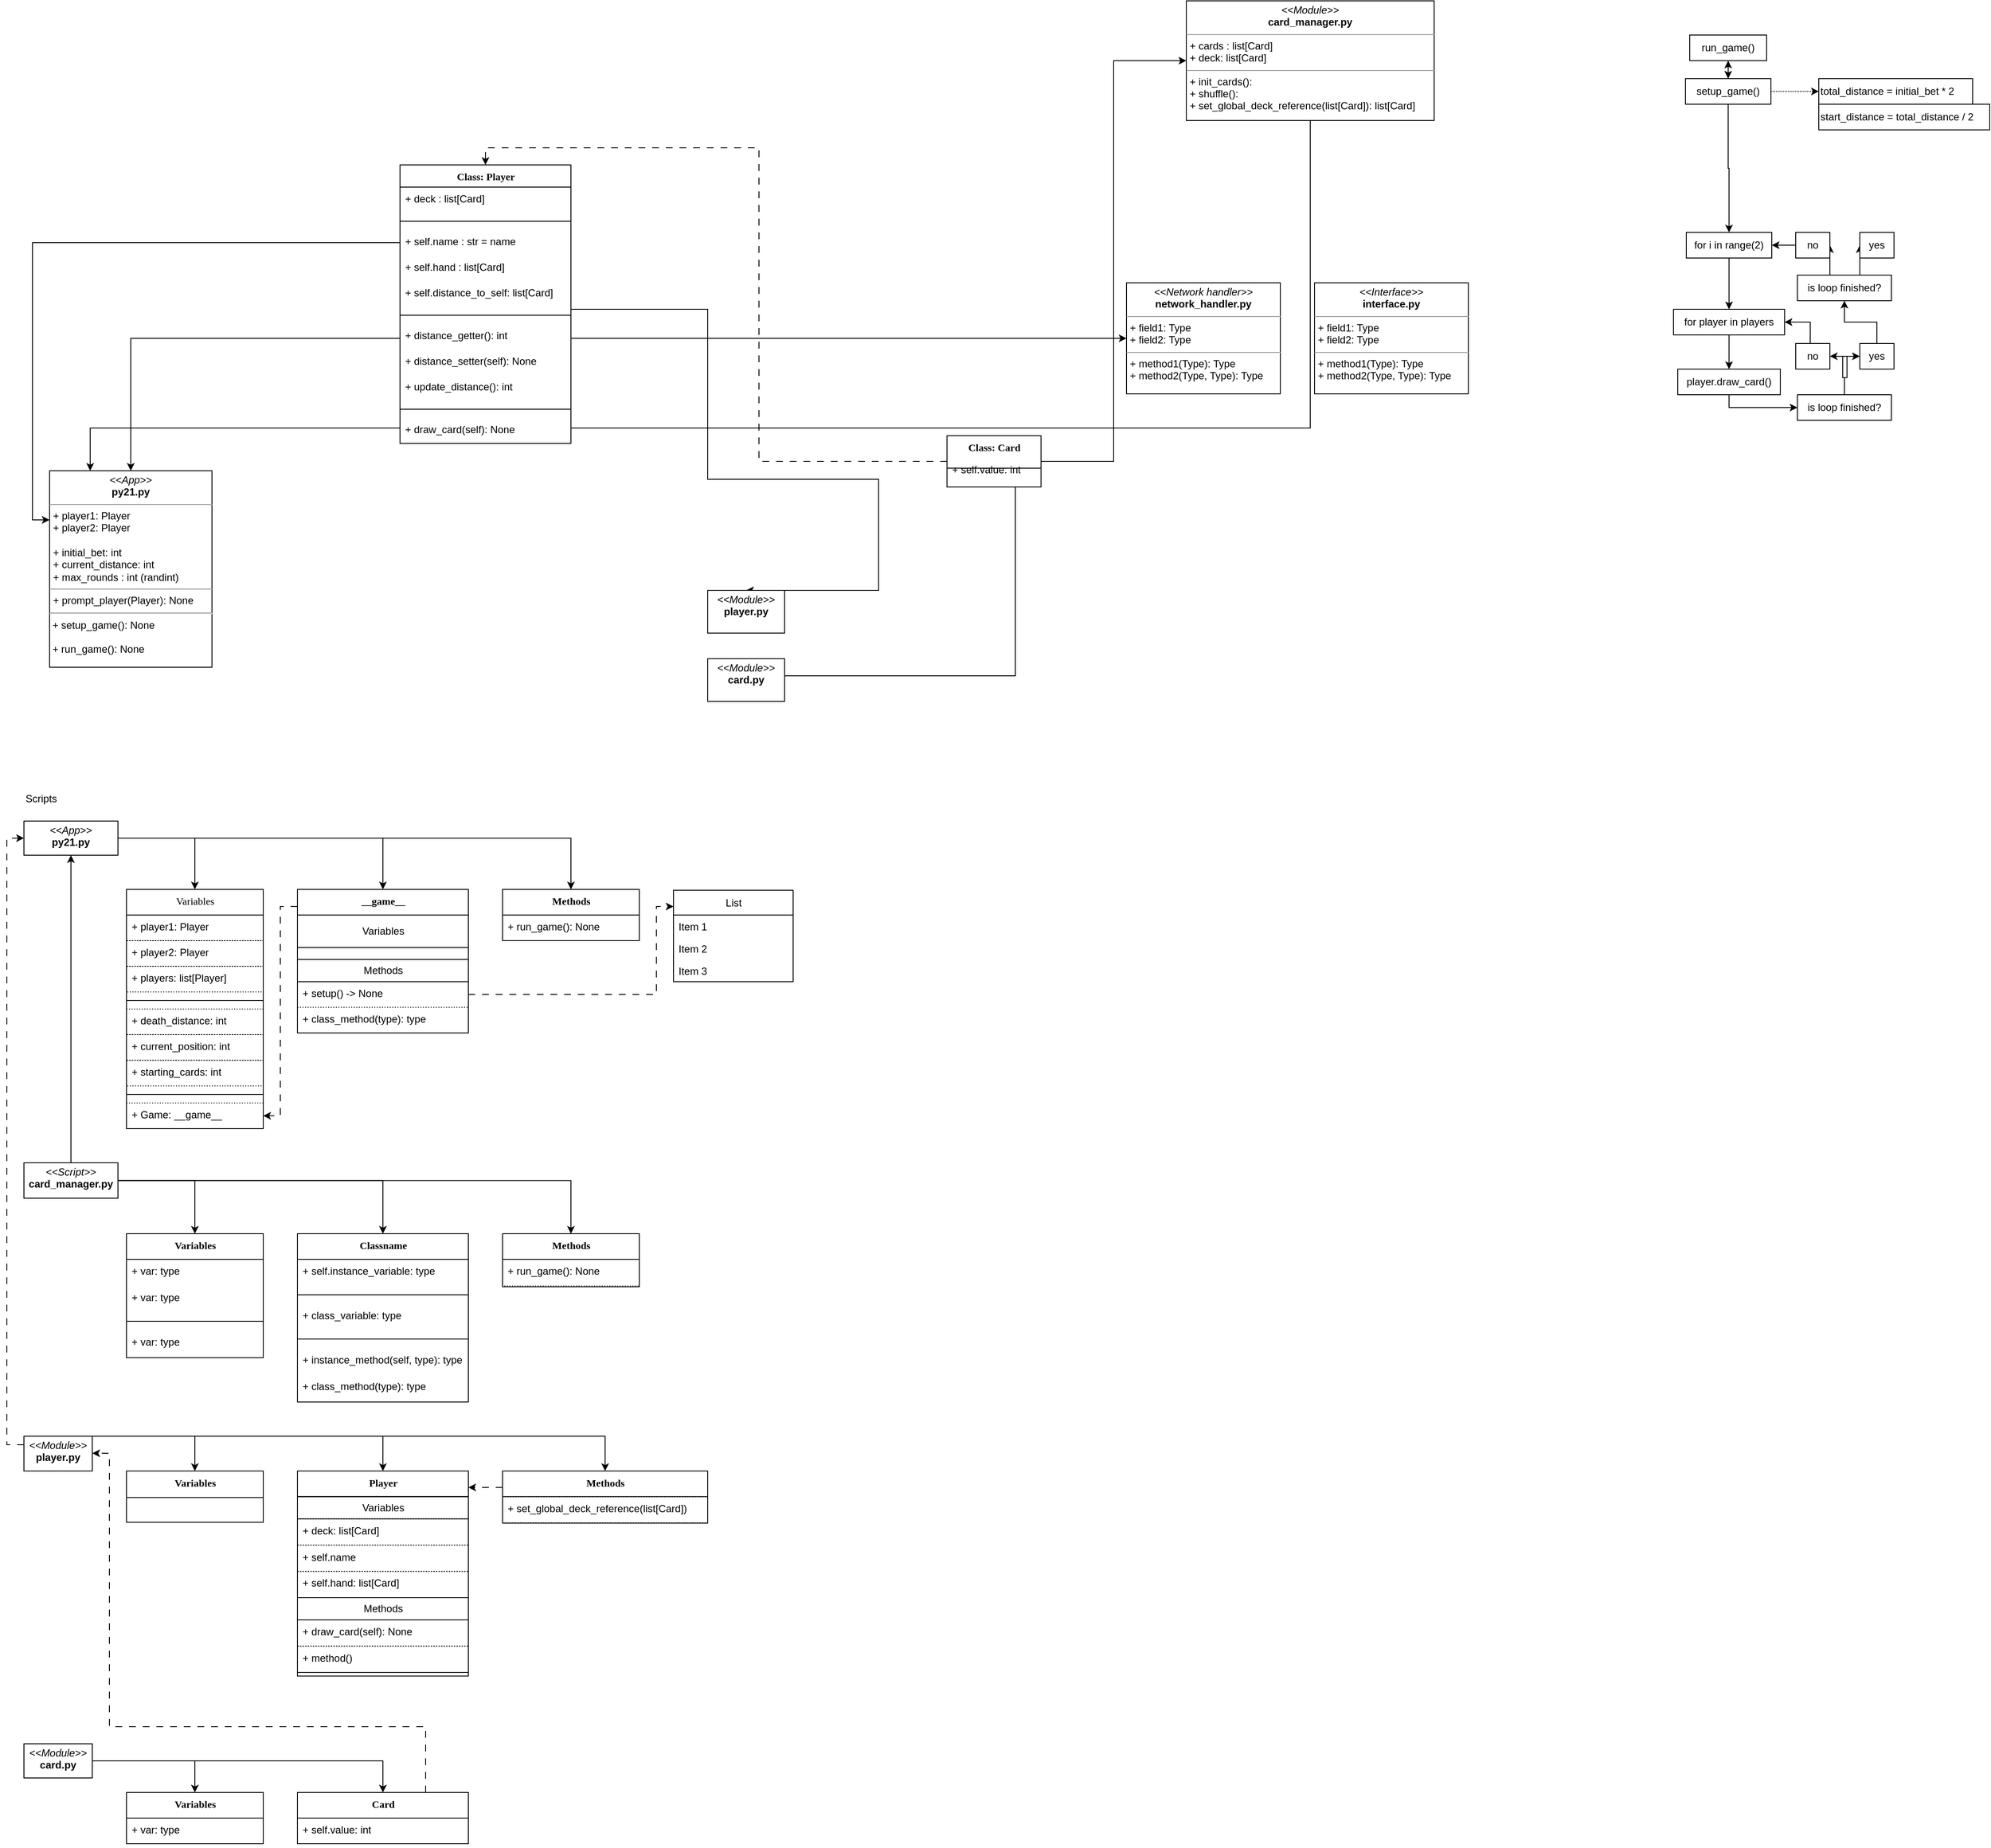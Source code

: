 <mxfile version="26.2.2" pages="2">
  <diagram name="App" id="6133507b-19e7-1e82-6fc7-422aa6c4b21f">
    <mxGraphModel dx="1904" dy="2290" grid="1" gridSize="10" guides="1" tooltips="1" connect="1" arrows="1" fold="1" page="1" pageScale="1" pageWidth="1654" pageHeight="1169" background="none" math="0" shadow="0" adaptiveColors="auto">
      <root>
        <mxCell id="0" />
        <mxCell id="1" parent="0" />
        <mxCell id="_mG5Y99NrrGWGi2W8GaV-199" style="edgeStyle=orthogonalEdgeStyle;rounded=0;orthogonalLoop=1;jettySize=auto;html=1;exitX=0.75;exitY=0;exitDx=0;exitDy=0;entryX=0.75;entryY=1;entryDx=0;entryDy=0;dashed=1;" edge="1" source="_mG5Y99NrrGWGi2W8GaV-200" parent="1">
          <mxGeometry relative="1" as="geometry">
            <mxPoint x="507.5" y="460" as="targetPoint" />
          </mxGeometry>
        </mxCell>
        <mxCell id="_mG5Y99NrrGWGi2W8GaV-201" style="edgeStyle=orthogonalEdgeStyle;rounded=0;orthogonalLoop=1;jettySize=auto;html=1;exitX=0.25;exitY=1;exitDx=0;exitDy=0;entryX=0.25;entryY=0;entryDx=0;entryDy=0;" edge="1" target="_mG5Y99NrrGWGi2W8GaV-200" parent="1">
          <mxGeometry relative="1" as="geometry">
            <mxPoint x="442.5" y="460" as="sourcePoint" />
          </mxGeometry>
        </mxCell>
        <mxCell id="KraZi5vWTmqZyXcboCno-10" value="Scripts" style="swimlane;fontStyle=0;childLayout=stackLayout;horizontal=1;startSize=40;fillColor=none;horizontalStack=0;resizeParent=1;resizeParentMax=0;resizeLast=0;collapsible=1;marginBottom=0;html=1;strokeColor=none;verticalAlign=top;align=left;swimlaneLine=1;rounded=0;shadow=0;noLabel=0;movable=1;resizable=1;rotatable=1;deletable=1;editable=1;locked=0;connectable=1;" vertex="1" parent="1">
          <mxGeometry x="40" width="1000" height="1241" as="geometry">
            <mxRectangle width="80" height="40" as="alternateBounds" />
          </mxGeometry>
        </mxCell>
        <mxCell id="nz1UPFNmMk5ghnaWC0-e-1" value="" style="group;noLabel=0;" vertex="1" connectable="0" parent="KraZi5vWTmqZyXcboCno-10">
          <mxGeometry y="40" width="1000" height="360" as="geometry" />
        </mxCell>
        <mxCell id="KraZi5vWTmqZyXcboCno-124" style="edgeStyle=orthogonalEdgeStyle;rounded=0;orthogonalLoop=1;jettySize=auto;html=1;" edge="1" parent="nz1UPFNmMk5ghnaWC0-e-1" source="nz1UPFNmMk5ghnaWC0-e-3" target="KraZi5vWTmqZyXcboCno-68">
          <mxGeometry relative="1" as="geometry" />
        </mxCell>
        <mxCell id="KraZi5vWTmqZyXcboCno-125" style="edgeStyle=orthogonalEdgeStyle;rounded=0;orthogonalLoop=1;jettySize=auto;html=1;exitX=1;exitY=0.5;exitDx=0;exitDy=0;" edge="1" parent="nz1UPFNmMk5ghnaWC0-e-1" source="nz1UPFNmMk5ghnaWC0-e-3" target="nz1UPFNmMk5ghnaWC0-e-9">
          <mxGeometry relative="1" as="geometry" />
        </mxCell>
        <mxCell id="KraZi5vWTmqZyXcboCno-126" style="edgeStyle=orthogonalEdgeStyle;rounded=0;orthogonalLoop=1;jettySize=auto;html=1;" edge="1" parent="nz1UPFNmMk5ghnaWC0-e-1" source="nz1UPFNmMk5ghnaWC0-e-3" target="nz1UPFNmMk5ghnaWC0-e-4">
          <mxGeometry relative="1" as="geometry" />
        </mxCell>
        <mxCell id="nz1UPFNmMk5ghnaWC0-e-3" value="&lt;p style=&quot;margin:0px;margin-top:4px;text-align:center;&quot;&gt;&lt;i&gt;&amp;lt;&amp;lt;App&amp;gt;&amp;gt;&lt;/i&gt;&lt;br&gt;&lt;b&gt;py21.py&lt;/b&gt;&lt;/p&gt;" style="verticalAlign=top;align=left;overflow=fill;fontSize=12;fontFamily=Helvetica;html=1;rounded=0;shadow=0;comic=0;labelBackgroundColor=none;strokeWidth=1;movable=1;resizable=1;rotatable=1;deletable=1;editable=1;locked=0;connectable=1;" vertex="1" parent="nz1UPFNmMk5ghnaWC0-e-1">
          <mxGeometry width="110" height="40" as="geometry" />
        </mxCell>
        <mxCell id="nz1UPFNmMk5ghnaWC0-e-4" value="&lt;span style=&quot;font-weight: normal;&quot;&gt;Variables&lt;/span&gt;" style="swimlane;html=1;fontStyle=1;align=center;verticalAlign=top;childLayout=stackLayout;horizontal=1;startSize=30;horizontalStack=0;resizeParent=1;resizeLast=0;collapsible=1;marginBottom=0;swimlaneFillColor=default;rounded=0;shadow=0;comic=0;labelBackgroundColor=none;strokeWidth=1;fillColor=none;fontFamily=Verdana;fontSize=12;movable=1;resizable=1;rotatable=1;deletable=1;editable=1;locked=0;connectable=1;" vertex="1" parent="nz1UPFNmMk5ghnaWC0-e-1">
          <mxGeometry x="120" y="80" width="160" height="280" as="geometry">
            <mxRectangle x="100" y="30" width="120" height="30" as="alternateBounds" />
          </mxGeometry>
        </mxCell>
        <mxCell id="nz1UPFNmMk5ghnaWC0-e-5" value="+ player1: Player" style="text;html=1;strokeColor=default;fillColor=none;align=left;verticalAlign=top;spacingLeft=4;spacingRight=4;whiteSpace=wrap;overflow=hidden;rotatable=0;points=[[0,0.5],[1,0.5]];portConstraint=eastwest;strokeWidth=1;dashed=1;dashPattern=1 2;" vertex="1" parent="nz1UPFNmMk5ghnaWC0-e-4">
          <mxGeometry y="30" width="160" height="30" as="geometry" />
        </mxCell>
        <mxCell id="nz1UPFNmMk5ghnaWC0-e-6" value="+ player2: Player" style="text;html=1;strokeColor=default;fillColor=none;align=left;verticalAlign=top;spacingLeft=4;spacingRight=4;whiteSpace=wrap;overflow=hidden;rotatable=0;points=[[0,0.5],[1,0.5]];portConstraint=eastwest;strokeWidth=1;dashed=1;dashPattern=1 2;" vertex="1" parent="nz1UPFNmMk5ghnaWC0-e-4">
          <mxGeometry y="60" width="160" height="30" as="geometry" />
        </mxCell>
        <mxCell id="nz1UPFNmMk5ghnaWC0-e-20" value="+ players: list[Player]" style="text;html=1;strokeColor=default;fillColor=none;align=left;verticalAlign=top;spacingLeft=4;spacingRight=4;whiteSpace=wrap;overflow=hidden;rotatable=0;points=[[0,0.5],[1,0.5]];portConstraint=eastwest;strokeWidth=1;dashed=1;dashPattern=1 2;" vertex="1" parent="nz1UPFNmMk5ghnaWC0-e-4">
          <mxGeometry y="90" width="160" height="30" as="geometry" />
        </mxCell>
        <mxCell id="nz1UPFNmMk5ghnaWC0-e-7" value="&lt;span style=&quot;color: rgba(0, 0, 0, 0); font-family: monospace; font-size: 0px; background-color: rgb(27, 29, 30);&quot;&gt;%3CmxGraphModel%3E%3Croot%3E%3CmxCell%20id%3D%220%22%2F%3E%3CmxCell%20id%3D%221%22%20parent%3D%220%22%2F%3E%3CmxCell%20id%3D%222%22%20value%3D%22%2B%20draw_card(self)%3A%20None%22%20style%3D%22text%3Bhtml%3D1%3BstrokeColor%3Dnone%3BfillColor%3Dnone%3Balign%3Dleft%3BverticalAlign%3Dtop%3BspacingLeft%3D4%3BspacingRight%3D4%3BwhiteSpace%3Dwrap%3Boverflow%3Dhidden%3Brotatable%3D0%3Bpoints%3D%5B%5B0%2C0.5%5D%2C%5B1%2C0.5%5D%5D%3BportConstraint%3Deastwest%3B%22%20vertex%3D%221%22%20parent%3D%221%22%3E%3CmxGeometry%20x%3D%22100%22%20y%3D%22170%22%20width%3D%22200%22%20height%3D%2230%22%20as%3D%22geometry%22%2F%3E%3C%2FmxCell%3E%3C%2Froot%3E%3C%2FmxGraphModel%3E&lt;/span&gt;&lt;span style=&quot;color: rgba(0, 0, 0, 0); font-family: monospace; font-size: 0px; background-color: rgb(27, 29, 30);&quot;&gt;%3CmxGraphModel%3E%3Croot%3E%3CmxCell%20id%3D%220%22%2F%3E%3CmxCell%20id%3D%221%22%20parent%3D%220%22%2F%3E%3CmxCell%20id%3D%222%22%20value%3D%22%2B%20draw_card(self)%3A%20None%22%20style%3D%22text%3Bhtml%3D1%3BstrokeColor%3Dnone%3BfillColor%3Dnone%3Balign%3Dleft%3BverticalAlign%3Dtop%3BspacingLeft%3D4%3BspacingRight%3D4%3BwhiteSpace%3Dwrap%3Boverflow%3Dhidden%3Brotatable%3D0%3Bpoints%3D%5B%5B0%2C0.5%5D%2C%5B1%2C0.5%5D%5D%3BportConstraint%3Deastwest%3B%22%20vertex%3D%221%22%20parent%3D%221%22%3E%3CmxGeometry%20x%3D%22100%22%20y%3D%22170%22%20width%3D%22200%22%20height%3D%2230%22%20as%3D%22geometry%22%2F%3E%3C%2FmxCell%3E%3C%2Froot%3E%3C%2FmxGraphModel%3E&lt;/span&gt;" style="line;html=1;strokeWidth=1;fillColor=none;align=left;verticalAlign=middle;spacingTop=-1;spacingLeft=3;spacingRight=3;rotatable=0;labelPosition=right;points=[];portConstraint=eastwest;" vertex="1" parent="nz1UPFNmMk5ghnaWC0-e-4">
          <mxGeometry y="120" width="160" height="20" as="geometry" />
        </mxCell>
        <mxCell id="nz1UPFNmMk5ghnaWC0-e-8" value="+ death_distance: int" style="text;html=1;strokeColor=default;fillColor=none;align=left;verticalAlign=top;spacingLeft=4;spacingRight=4;whiteSpace=wrap;overflow=hidden;rotatable=0;points=[[0,0.5],[1,0.5]];portConstraint=eastwest;strokeWidth=1;dashed=1;dashPattern=1 2;" vertex="1" parent="nz1UPFNmMk5ghnaWC0-e-4">
          <mxGeometry y="140" width="160" height="30" as="geometry" />
        </mxCell>
        <mxCell id="nz1UPFNmMk5ghnaWC0-e-18" value="+ current_position: int" style="text;html=1;strokeColor=default;fillColor=none;align=left;verticalAlign=top;spacingLeft=4;spacingRight=4;whiteSpace=wrap;overflow=hidden;rotatable=0;points=[[0,0.5],[1,0.5]];portConstraint=eastwest;strokeWidth=1;dashed=1;dashPattern=1 2;" vertex="1" parent="nz1UPFNmMk5ghnaWC0-e-4">
          <mxGeometry y="170" width="160" height="30" as="geometry" />
        </mxCell>
        <mxCell id="KraZi5vWTmqZyXcboCno-77" value="+ starting_cards: int" style="text;html=1;strokeColor=default;fillColor=none;align=left;verticalAlign=top;spacingLeft=4;spacingRight=4;whiteSpace=wrap;overflow=hidden;rotatable=0;points=[[0,0.5],[1,0.5]];portConstraint=eastwest;strokeWidth=1;dashed=1;dashPattern=1 2;" vertex="1" parent="nz1UPFNmMk5ghnaWC0-e-4">
          <mxGeometry y="200" width="160" height="30" as="geometry" />
        </mxCell>
        <mxCell id="KraZi5vWTmqZyXcboCno-79" value="&lt;span style=&quot;color: rgba(0, 0, 0, 0); font-family: monospace; font-size: 0px; background-color: rgb(27, 29, 30);&quot;&gt;%3CmxGraphModel%3E%3Croot%3E%3CmxCell%20id%3D%220%22%2F%3E%3CmxCell%20id%3D%221%22%20parent%3D%220%22%2F%3E%3CmxCell%20id%3D%222%22%20value%3D%22%2B%20draw_card(self)%3A%20None%22%20style%3D%22text%3Bhtml%3D1%3BstrokeColor%3Dnone%3BfillColor%3Dnone%3Balign%3Dleft%3BverticalAlign%3Dtop%3BspacingLeft%3D4%3BspacingRight%3D4%3BwhiteSpace%3Dwrap%3Boverflow%3Dhidden%3Brotatable%3D0%3Bpoints%3D%5B%5B0%2C0.5%5D%2C%5B1%2C0.5%5D%5D%3BportConstraint%3Deastwest%3B%22%20vertex%3D%221%22%20parent%3D%221%22%3E%3CmxGeometry%20x%3D%22100%22%20y%3D%22170%22%20width%3D%22200%22%20height%3D%2230%22%20as%3D%22geometry%22%2F%3E%3C%2FmxCell%3E%3C%2Froot%3E%3C%2FmxGraphModel%3E&lt;/span&gt;&lt;span style=&quot;color: rgba(0, 0, 0, 0); font-family: monospace; font-size: 0px; background-color: rgb(27, 29, 30);&quot;&gt;%3CmxGraphModel%3E%3Croot%3E%3CmxCell%20id%3D%220%22%2F%3E%3CmxCell%20id%3D%221%22%20parent%3D%220%22%2F%3E%3CmxCell%20id%3D%222%22%20value%3D%22%2B%20draw_card(self)%3A%20None%22%20style%3D%22text%3Bhtml%3D1%3BstrokeColor%3Dnone%3BfillColor%3Dnone%3Balign%3Dleft%3BverticalAlign%3Dtop%3BspacingLeft%3D4%3BspacingRight%3D4%3BwhiteSpace%3Dwrap%3Boverflow%3Dhidden%3Brotatable%3D0%3Bpoints%3D%5B%5B0%2C0.5%5D%2C%5B1%2C0.5%5D%5D%3BportConstraint%3Deastwest%3B%22%20vertex%3D%221%22%20parent%3D%221%22%3E%3CmxGeometry%20x%3D%22100%22%20y%3D%22170%22%20width%3D%22200%22%20height%3D%2230%22%20as%3D%22geometry%22%2F%3E%3C%2FmxCell%3E%3C%2Froot%3E%3C%2FmxGraphModel%3E&lt;/span&gt;" style="line;html=1;strokeWidth=1;fillColor=none;align=left;verticalAlign=middle;spacingTop=-1;spacingLeft=3;spacingRight=3;rotatable=0;labelPosition=right;points=[];portConstraint=eastwest;" vertex="1" parent="nz1UPFNmMk5ghnaWC0-e-4">
          <mxGeometry y="230" width="160" height="20" as="geometry" />
        </mxCell>
        <mxCell id="KraZi5vWTmqZyXcboCno-81" value="+ Game: __game__" style="text;html=1;strokeColor=default;fillColor=none;align=left;verticalAlign=top;spacingLeft=4;spacingRight=4;whiteSpace=wrap;overflow=hidden;rotatable=0;points=[[0,0.5],[1,0.5]];portConstraint=eastwest;strokeWidth=1;dashed=1;dashPattern=1 2;" vertex="1" parent="nz1UPFNmMk5ghnaWC0-e-4">
          <mxGeometry y="250" width="160" height="30" as="geometry" />
        </mxCell>
        <mxCell id="KraZi5vWTmqZyXcboCno-82" style="edgeStyle=orthogonalEdgeStyle;rounded=0;orthogonalLoop=1;jettySize=auto;html=1;dashed=1;dashPattern=8 8;" edge="1" parent="nz1UPFNmMk5ghnaWC0-e-1" source="nz1UPFNmMk5ghnaWC0-e-9" target="KraZi5vWTmqZyXcboCno-81">
          <mxGeometry relative="1" as="geometry">
            <mxPoint x="290" y="310" as="targetPoint" />
            <Array as="points">
              <mxPoint x="300" y="100" />
              <mxPoint x="300" y="345" />
            </Array>
          </mxGeometry>
        </mxCell>
        <mxCell id="nz1UPFNmMk5ghnaWC0-e-9" value="__game__" style="swimlane;html=1;fontStyle=1;align=center;verticalAlign=top;childLayout=stackLayout;horizontal=1;startSize=30;horizontalStack=0;resizeParent=1;resizeLast=0;collapsible=1;marginBottom=0;swimlaneFillColor=#ffffff;rounded=0;shadow=0;comic=0;labelBackgroundColor=none;strokeWidth=1;fillColor=none;fontFamily=Verdana;fontSize=12" vertex="1" parent="nz1UPFNmMk5ghnaWC0-e-1">
          <mxGeometry x="320" y="80" width="200" height="168" as="geometry" />
        </mxCell>
        <mxCell id="KraZi5vWTmqZyXcboCno-6" value="Variables" style="swimlane;fontStyle=0;childLayout=stackLayout;horizontal=1;startSize=38;fillColor=none;horizontalStack=0;resizeParent=1;resizeParentMax=0;resizeLast=0;collapsible=1;marginBottom=0;html=1;" vertex="1" parent="nz1UPFNmMk5ghnaWC0-e-9">
          <mxGeometry y="30" width="200" height="52" as="geometry">
            <mxRectangle y="30" width="200" height="30" as="alternateBounds" />
          </mxGeometry>
        </mxCell>
        <mxCell id="KraZi5vWTmqZyXcboCno-1" value="Methods" style="swimlane;fontStyle=0;childLayout=stackLayout;horizontal=1;startSize=26;fillColor=none;horizontalStack=0;resizeParent=1;resizeParentMax=0;resizeLast=0;collapsible=1;marginBottom=0;html=1;" vertex="1" parent="nz1UPFNmMk5ghnaWC0-e-9">
          <mxGeometry y="82" width="200" height="86" as="geometry">
            <mxRectangle y="108" width="200" height="30" as="alternateBounds" />
          </mxGeometry>
        </mxCell>
        <mxCell id="KraZi5vWTmqZyXcboCno-2" value="+ setup() -&amp;gt; None" style="text;strokeColor=default;fillColor=none;align=left;verticalAlign=top;spacingLeft=4;spacingRight=4;overflow=hidden;rotatable=0;points=[[0,0.5],[1,0.5]];portConstraint=eastwest;whiteSpace=wrap;html=1;opacity=50;strokeWidth=1;dashed=1;dashPattern=1 2;" vertex="1" parent="KraZi5vWTmqZyXcboCno-1">
          <mxGeometry y="26" width="200" height="30" as="geometry" />
        </mxCell>
        <mxCell id="KraZi5vWTmqZyXcboCno-3" value="+ class_method(type): type" style="text;strokeColor=default;fillColor=none;align=left;verticalAlign=top;spacingLeft=4;spacingRight=4;overflow=hidden;rotatable=0;points=[[0,0.5],[1,0.5]];portConstraint=eastwest;whiteSpace=wrap;html=1;strokeWidth=1;dashed=1;dashPattern=1 2;" vertex="1" parent="KraZi5vWTmqZyXcboCno-1">
          <mxGeometry y="56" width="200" height="30" as="geometry" />
        </mxCell>
        <mxCell id="KraZi5vWTmqZyXcboCno-68" value="Methods" style="swimlane;html=1;fontStyle=1;align=center;verticalAlign=top;childLayout=stackLayout;horizontal=1;startSize=30;horizontalStack=0;resizeParent=1;resizeLast=0;collapsible=1;marginBottom=0;swimlaneFillColor=default;rounded=0;shadow=0;comic=0;labelBackgroundColor=none;strokeWidth=1;fillColor=none;fontFamily=Verdana;fontSize=12;movable=1;resizable=1;rotatable=1;deletable=1;editable=1;locked=0;connectable=1;" vertex="1" parent="nz1UPFNmMk5ghnaWC0-e-1">
          <mxGeometry x="560" y="80" width="160" height="60" as="geometry">
            <mxRectangle x="100" y="30" width="120" height="30" as="alternateBounds" />
          </mxGeometry>
        </mxCell>
        <mxCell id="KraZi5vWTmqZyXcboCno-70" value="+ run_game(): None" style="text;html=1;strokeColor=default;fillColor=none;align=left;verticalAlign=top;spacingLeft=4;spacingRight=4;whiteSpace=wrap;overflow=hidden;rotatable=0;points=[[0,0.5],[1,0.5]];portConstraint=eastwest;strokeWidth=1;dashed=1;dashPattern=1 2;" vertex="1" parent="KraZi5vWTmqZyXcboCno-68">
          <mxGeometry y="30" width="160" height="30" as="geometry" />
        </mxCell>
        <mxCell id="KraZi5vWTmqZyXcboCno-148" style="edgeStyle=orthogonalEdgeStyle;rounded=0;orthogonalLoop=1;jettySize=auto;html=1;dashed=1;dashPattern=8 8;" edge="1" parent="nz1UPFNmMk5ghnaWC0-e-1" source="KraZi5vWTmqZyXcboCno-2" target="KraZi5vWTmqZyXcboCno-155">
          <mxGeometry relative="1" as="geometry">
            <mxPoint x="760" y="90" as="targetPoint" />
            <Array as="points">
              <mxPoint x="740" y="203" />
              <mxPoint x="740" y="100" />
            </Array>
          </mxGeometry>
        </mxCell>
        <mxCell id="KraZi5vWTmqZyXcboCno-155" value="List" style="swimlane;fontStyle=0;childLayout=stackLayout;horizontal=1;startSize=29;fillColor=none;horizontalStack=0;resizeParent=1;resizeParentMax=0;resizeLast=0;collapsible=1;marginBottom=0;html=1;" vertex="1" parent="nz1UPFNmMk5ghnaWC0-e-1">
          <mxGeometry x="760" y="81" width="140" height="107" as="geometry" />
        </mxCell>
        <mxCell id="KraZi5vWTmqZyXcboCno-156" value="Item 1" style="text;strokeColor=none;fillColor=none;align=left;verticalAlign=top;spacingLeft=4;spacingRight=4;overflow=hidden;rotatable=0;points=[[0,0.5],[1,0.5]];portConstraint=eastwest;whiteSpace=wrap;html=1;" vertex="1" parent="KraZi5vWTmqZyXcboCno-155">
          <mxGeometry y="29" width="140" height="26" as="geometry" />
        </mxCell>
        <mxCell id="KraZi5vWTmqZyXcboCno-157" value="Item 2" style="text;strokeColor=none;fillColor=none;align=left;verticalAlign=top;spacingLeft=4;spacingRight=4;overflow=hidden;rotatable=0;points=[[0,0.5],[1,0.5]];portConstraint=eastwest;whiteSpace=wrap;html=1;" vertex="1" parent="KraZi5vWTmqZyXcboCno-155">
          <mxGeometry y="55" width="140" height="26" as="geometry" />
        </mxCell>
        <mxCell id="KraZi5vWTmqZyXcboCno-158" value="Item 3" style="text;strokeColor=none;fillColor=none;align=left;verticalAlign=top;spacingLeft=4;spacingRight=4;overflow=hidden;rotatable=0;points=[[0,0.5],[1,0.5]];portConstraint=eastwest;whiteSpace=wrap;html=1;" vertex="1" parent="KraZi5vWTmqZyXcboCno-155">
          <mxGeometry y="81" width="140" height="26" as="geometry" />
        </mxCell>
        <mxCell id="KraZi5vWTmqZyXcboCno-199" value="" style="text;strokeColor=none;fillColor=none;align=left;verticalAlign=middle;spacingTop=-1;spacingLeft=4;spacingRight=4;rotatable=0;labelPosition=right;points=[];portConstraint=eastwest;" vertex="1" parent="KraZi5vWTmqZyXcboCno-10">
          <mxGeometry y="400" width="1000" height="40" as="geometry" />
        </mxCell>
        <mxCell id="KraZi5vWTmqZyXcboCno-177" value="" style="group" vertex="1" connectable="0" parent="KraZi5vWTmqZyXcboCno-10">
          <mxGeometry y="440" width="1000" height="280" as="geometry" />
        </mxCell>
        <mxCell id="KraZi5vWTmqZyXcboCno-178" style="edgeStyle=orthogonalEdgeStyle;rounded=0;orthogonalLoop=1;jettySize=auto;html=1;entryX=0.5;entryY=0;entryDx=0;entryDy=0;elbow=vertical;" edge="1" parent="KraZi5vWTmqZyXcboCno-177" source="KraZi5vWTmqZyXcboCno-179" target="KraZi5vWTmqZyXcboCno-185">
          <mxGeometry relative="1" as="geometry" />
        </mxCell>
        <mxCell id="KraZi5vWTmqZyXcboCno-195" style="edgeStyle=orthogonalEdgeStyle;rounded=0;orthogonalLoop=1;jettySize=auto;html=1;entryX=0.5;entryY=0;entryDx=0;entryDy=0;" edge="1" parent="KraZi5vWTmqZyXcboCno-177" source="KraZi5vWTmqZyXcboCno-179" target="KraZi5vWTmqZyXcboCno-193">
          <mxGeometry relative="1" as="geometry" />
        </mxCell>
        <mxCell id="KraZi5vWTmqZyXcboCno-179" value="&lt;p style=&quot;margin:0px;margin-top:4px;text-align:center;&quot;&gt;&lt;i&gt;&amp;lt;&amp;lt;Script&amp;gt;&amp;gt;&lt;/i&gt;&lt;br&gt;&lt;b&gt;card_manager.py&lt;/b&gt;&lt;/p&gt;" style="verticalAlign=top;align=left;overflow=fill;fontSize=12;fontFamily=Helvetica;html=1;rounded=0;shadow=0;comic=0;labelBackgroundColor=none;strokeWidth=1;movable=1;resizable=1;rotatable=1;deletable=1;editable=1;locked=0;connectable=1;" vertex="1" parent="KraZi5vWTmqZyXcboCno-177">
          <mxGeometry width="110" height="41.481" as="geometry" />
        </mxCell>
        <mxCell id="KraZi5vWTmqZyXcboCno-180" value="Variables" style="swimlane;html=1;fontStyle=1;align=center;verticalAlign=top;childLayout=stackLayout;horizontal=1;startSize=30;horizontalStack=0;resizeParent=1;resizeLast=0;collapsible=1;marginBottom=0;swimlaneFillColor=default;rounded=0;shadow=0;comic=0;labelBackgroundColor=none;strokeWidth=1;fillColor=none;fontFamily=Verdana;fontSize=12;movable=1;resizable=1;rotatable=1;deletable=1;editable=1;locked=0;connectable=1;" vertex="1" parent="KraZi5vWTmqZyXcboCno-177">
          <mxGeometry x="120" y="82.963" width="160" height="145.185" as="geometry">
            <mxRectangle x="100" y="30" width="120" height="30" as="alternateBounds" />
          </mxGeometry>
        </mxCell>
        <mxCell id="KraZi5vWTmqZyXcboCno-181" value="+ var: type" style="text;html=1;strokeColor=none;fillColor=none;align=left;verticalAlign=top;spacingLeft=4;spacingRight=4;whiteSpace=wrap;overflow=hidden;rotatable=0;points=[[0,0.5],[1,0.5]];portConstraint=eastwest;" vertex="1" parent="KraZi5vWTmqZyXcboCno-180">
          <mxGeometry y="30" width="160" height="31.111" as="geometry" />
        </mxCell>
        <mxCell id="KraZi5vWTmqZyXcboCno-182" value="+ var: type" style="text;html=1;strokeColor=none;fillColor=none;align=left;verticalAlign=top;spacingLeft=4;spacingRight=4;whiteSpace=wrap;overflow=hidden;rotatable=0;points=[[0,0.5],[1,0.5]];portConstraint=eastwest;" vertex="1" parent="KraZi5vWTmqZyXcboCno-180">
          <mxGeometry y="61.111" width="160" height="31.111" as="geometry" />
        </mxCell>
        <mxCell id="KraZi5vWTmqZyXcboCno-183" value="&lt;span style=&quot;color: rgba(0, 0, 0, 0); font-family: monospace; font-size: 0px; background-color: rgb(27, 29, 30);&quot;&gt;%3CmxGraphModel%3E%3Croot%3E%3CmxCell%20id%3D%220%22%2F%3E%3CmxCell%20id%3D%221%22%20parent%3D%220%22%2F%3E%3CmxCell%20id%3D%222%22%20value%3D%22%2B%20draw_card(self)%3A%20None%22%20style%3D%22text%3Bhtml%3D1%3BstrokeColor%3Dnone%3BfillColor%3Dnone%3Balign%3Dleft%3BverticalAlign%3Dtop%3BspacingLeft%3D4%3BspacingRight%3D4%3BwhiteSpace%3Dwrap%3Boverflow%3Dhidden%3Brotatable%3D0%3Bpoints%3D%5B%5B0%2C0.5%5D%2C%5B1%2C0.5%5D%5D%3BportConstraint%3Deastwest%3B%22%20vertex%3D%221%22%20parent%3D%221%22%3E%3CmxGeometry%20x%3D%22100%22%20y%3D%22170%22%20width%3D%22200%22%20height%3D%2230%22%20as%3D%22geometry%22%2F%3E%3C%2FmxCell%3E%3C%2Froot%3E%3C%2FmxGraphModel%3E&lt;/span&gt;&lt;span style=&quot;color: rgba(0, 0, 0, 0); font-family: monospace; font-size: 0px; background-color: rgb(27, 29, 30);&quot;&gt;%3CmxGraphModel%3E%3Croot%3E%3CmxCell%20id%3D%220%22%2F%3E%3CmxCell%20id%3D%221%22%20parent%3D%220%22%2F%3E%3CmxCell%20id%3D%222%22%20value%3D%22%2B%20draw_card(self)%3A%20None%22%20style%3D%22text%3Bhtml%3D1%3BstrokeColor%3Dnone%3BfillColor%3Dnone%3Balign%3Dleft%3BverticalAlign%3Dtop%3BspacingLeft%3D4%3BspacingRight%3D4%3BwhiteSpace%3Dwrap%3Boverflow%3Dhidden%3Brotatable%3D0%3Bpoints%3D%5B%5B0%2C0.5%5D%2C%5B1%2C0.5%5D%5D%3BportConstraint%3Deastwest%3B%22%20vertex%3D%221%22%20parent%3D%221%22%3E%3CmxGeometry%20x%3D%22100%22%20y%3D%22170%22%20width%3D%22200%22%20height%3D%2230%22%20as%3D%22geometry%22%2F%3E%3C%2FmxCell%3E%3C%2Froot%3E%3C%2FmxGraphModel%3E&lt;/span&gt;" style="line;html=1;strokeWidth=1;fillColor=none;align=left;verticalAlign=middle;spacingTop=-1;spacingLeft=3;spacingRight=3;rotatable=0;labelPosition=right;points=[];portConstraint=eastwest;" vertex="1" parent="KraZi5vWTmqZyXcboCno-180">
          <mxGeometry y="92.222" width="160" height="20.741" as="geometry" />
        </mxCell>
        <mxCell id="KraZi5vWTmqZyXcboCno-184" value="+ var: type" style="text;html=1;strokeColor=none;fillColor=none;align=left;verticalAlign=top;spacingLeft=4;spacingRight=4;whiteSpace=wrap;overflow=hidden;rotatable=0;points=[[0,0.5],[1,0.5]];portConstraint=eastwest;" vertex="1" parent="KraZi5vWTmqZyXcboCno-180">
          <mxGeometry y="112.963" width="160" height="31.111" as="geometry" />
        </mxCell>
        <mxCell id="KraZi5vWTmqZyXcboCno-185" value="Classname" style="swimlane;html=1;fontStyle=1;align=center;verticalAlign=top;childLayout=stackLayout;horizontal=1;startSize=30;horizontalStack=0;resizeParent=1;resizeLast=0;collapsible=1;marginBottom=0;swimlaneFillColor=#ffffff;rounded=0;shadow=0;comic=0;labelBackgroundColor=none;strokeWidth=1;fillColor=none;fontFamily=Verdana;fontSize=12" vertex="1" parent="KraZi5vWTmqZyXcboCno-177">
          <mxGeometry x="320" y="82.963" width="200" height="197.037" as="geometry" />
        </mxCell>
        <mxCell id="KraZi5vWTmqZyXcboCno-186" value="+ self.instance_variable: type" style="text;html=1;strokeColor=none;fillColor=none;align=left;verticalAlign=top;spacingLeft=4;spacingRight=4;whiteSpace=wrap;overflow=hidden;rotatable=0;points=[[0,0.5],[1,0.5]];portConstraint=eastwest;" vertex="1" parent="KraZi5vWTmqZyXcboCno-185">
          <mxGeometry y="30" width="200" height="31.111" as="geometry" />
        </mxCell>
        <mxCell id="KraZi5vWTmqZyXcboCno-187" value="&lt;span style=&quot;color: rgba(0, 0, 0, 0); font-family: monospace; font-size: 0px; background-color: rgb(27, 29, 30);&quot;&gt;%3CmxGraphModel%3E%3Croot%3E%3CmxCell%20id%3D%220%22%2F%3E%3CmxCell%20id%3D%221%22%20parent%3D%220%22%2F%3E%3CmxCell%20id%3D%222%22%20value%3D%22%2B%20draw_card(self)%3A%20None%22%20style%3D%22text%3Bhtml%3D1%3BstrokeColor%3Dnone%3BfillColor%3Dnone%3Balign%3Dleft%3BverticalAlign%3Dtop%3BspacingLeft%3D4%3BspacingRight%3D4%3BwhiteSpace%3Dwrap%3Boverflow%3Dhidden%3Brotatable%3D0%3Bpoints%3D%5B%5B0%2C0.5%5D%2C%5B1%2C0.5%5D%5D%3BportConstraint%3Deastwest%3B%22%20vertex%3D%221%22%20parent%3D%221%22%3E%3CmxGeometry%20x%3D%22100%22%20y%3D%22170%22%20width%3D%22200%22%20height%3D%2230%22%20as%3D%22geometry%22%2F%3E%3C%2FmxCell%3E%3C%2Froot%3E%3C%2FmxGraphModel%3E&lt;/span&gt;&lt;span style=&quot;color: rgba(0, 0, 0, 0); font-family: monospace; font-size: 0px; background-color: rgb(27, 29, 30);&quot;&gt;%3CmxGraphModel%3E%3Croot%3E%3CmxCell%20id%3D%220%22%2F%3E%3CmxCell%20id%3D%221%22%20parent%3D%220%22%2F%3E%3CmxCell%20id%3D%222%22%20value%3D%22%2B%20draw_card(self)%3A%20None%22%20style%3D%22text%3Bhtml%3D1%3BstrokeColor%3Dnone%3BfillColor%3Dnone%3Balign%3Dleft%3BverticalAlign%3Dtop%3BspacingLeft%3D4%3BspacingRight%3D4%3BwhiteSpace%3Dwrap%3Boverflow%3Dhidden%3Brotatable%3D0%3Bpoints%3D%5B%5B0%2C0.5%5D%2C%5B1%2C0.5%5D%5D%3BportConstraint%3Deastwest%3B%22%20vertex%3D%221%22%20parent%3D%221%22%3E%3CmxGeometry%20x%3D%22100%22%20y%3D%22170%22%20width%3D%22200%22%20height%3D%2230%22%20as%3D%22geometry%22%2F%3E%3C%2FmxCell%3E%3C%2Froot%3E%3C%2FmxGraphModel%3E&lt;/span&gt;" style="line;html=1;strokeWidth=1;fillColor=none;align=left;verticalAlign=middle;spacingTop=-1;spacingLeft=3;spacingRight=3;rotatable=0;labelPosition=right;points=[];portConstraint=eastwest;" vertex="1" parent="KraZi5vWTmqZyXcboCno-185">
          <mxGeometry y="61.111" width="200" height="20.741" as="geometry" />
        </mxCell>
        <mxCell id="KraZi5vWTmqZyXcboCno-188" value="+ class_variable: type" style="text;html=1;strokeColor=none;fillColor=none;align=left;verticalAlign=top;spacingLeft=4;spacingRight=4;whiteSpace=wrap;overflow=hidden;rotatable=0;points=[[0,0.5],[1,0.5]];portConstraint=eastwest;" vertex="1" parent="KraZi5vWTmqZyXcboCno-185">
          <mxGeometry y="81.852" width="200" height="31.111" as="geometry" />
        </mxCell>
        <mxCell id="KraZi5vWTmqZyXcboCno-189" value="&lt;span style=&quot;color: rgba(0, 0, 0, 0); font-family: monospace; font-size: 0px; background-color: rgb(27, 29, 30);&quot;&gt;%3CmxGraphModel%3E%3Croot%3E%3CmxCell%20id%3D%220%22%2F%3E%3CmxCell%20id%3D%221%22%20parent%3D%220%22%2F%3E%3CmxCell%20id%3D%222%22%20value%3D%22%2B%20draw_card(self)%3A%20None%22%20style%3D%22text%3Bhtml%3D1%3BstrokeColor%3Dnone%3BfillColor%3Dnone%3Balign%3Dleft%3BverticalAlign%3Dtop%3BspacingLeft%3D4%3BspacingRight%3D4%3BwhiteSpace%3Dwrap%3Boverflow%3Dhidden%3Brotatable%3D0%3Bpoints%3D%5B%5B0%2C0.5%5D%2C%5B1%2C0.5%5D%5D%3BportConstraint%3Deastwest%3B%22%20vertex%3D%221%22%20parent%3D%221%22%3E%3CmxGeometry%20x%3D%22100%22%20y%3D%22170%22%20width%3D%22200%22%20height%3D%2230%22%20as%3D%22geometry%22%2F%3E%3C%2FmxCell%3E%3C%2Froot%3E%3C%2FmxGraphModel%3E&lt;/span&gt;&lt;span style=&quot;color: rgba(0, 0, 0, 0); font-family: monospace; font-size: 0px; background-color: rgb(27, 29, 30);&quot;&gt;%3CmxGraphModel%3E%3Croot%3E%3CmxCell%20id%3D%220%22%2F%3E%3CmxCell%20id%3D%221%22%20parent%3D%220%22%2F%3E%3CmxCell%20id%3D%222%22%20value%3D%22%2B%20draw_card(self)%3A%20None%22%20style%3D%22text%3Bhtml%3D1%3BstrokeColor%3Dnone%3BfillColor%3Dnone%3Balign%3Dleft%3BverticalAlign%3Dtop%3BspacingLeft%3D4%3BspacingRight%3D4%3BwhiteSpace%3Dwrap%3Boverflow%3Dhidden%3Brotatable%3D0%3Bpoints%3D%5B%5B0%2C0.5%5D%2C%5B1%2C0.5%5D%5D%3BportConstraint%3Deastwest%3B%22%20vertex%3D%221%22%20parent%3D%221%22%3E%3CmxGeometry%20x%3D%22100%22%20y%3D%22170%22%20width%3D%22200%22%20height%3D%2230%22%20as%3D%22geometry%22%2F%3E%3C%2FmxCell%3E%3C%2Froot%3E%3C%2FmxGraphModel%3E&lt;/span&gt;" style="line;html=1;strokeWidth=1;fillColor=none;align=left;verticalAlign=middle;spacingTop=-1;spacingLeft=3;spacingRight=3;rotatable=0;labelPosition=right;points=[];portConstraint=eastwest;" vertex="1" parent="KraZi5vWTmqZyXcboCno-185">
          <mxGeometry y="112.963" width="200" height="20.741" as="geometry" />
        </mxCell>
        <mxCell id="KraZi5vWTmqZyXcboCno-190" value="+ instance_method(self, type): type" style="text;html=1;strokeColor=none;fillColor=none;align=left;verticalAlign=top;spacingLeft=4;spacingRight=4;whiteSpace=wrap;overflow=hidden;rotatable=0;points=[[0,0.5],[1,0.5]];portConstraint=eastwest;" vertex="1" parent="KraZi5vWTmqZyXcboCno-185">
          <mxGeometry y="133.704" width="200" height="31.111" as="geometry" />
        </mxCell>
        <mxCell id="KraZi5vWTmqZyXcboCno-191" value="+ class_method(type): type" style="text;html=1;strokeColor=none;fillColor=none;align=left;verticalAlign=top;spacingLeft=4;spacingRight=4;whiteSpace=wrap;overflow=hidden;rotatable=0;points=[[0,0.5],[1,0.5]];portConstraint=eastwest;" vertex="1" parent="KraZi5vWTmqZyXcboCno-185">
          <mxGeometry y="164.815" width="200" height="31.111" as="geometry" />
        </mxCell>
        <mxCell id="KraZi5vWTmqZyXcboCno-192" style="edgeStyle=orthogonalEdgeStyle;rounded=0;orthogonalLoop=1;jettySize=auto;html=1;entryX=0.5;entryY=0;entryDx=0;entryDy=0;elbow=vertical;strokeColor=light-dark(#000000,#FFFFFF);" edge="1" parent="KraZi5vWTmqZyXcboCno-177" source="KraZi5vWTmqZyXcboCno-179" target="KraZi5vWTmqZyXcboCno-180">
          <mxGeometry relative="1" as="geometry" />
        </mxCell>
        <mxCell id="KraZi5vWTmqZyXcboCno-193" value="Methods" style="swimlane;html=1;fontStyle=1;align=center;verticalAlign=top;childLayout=stackLayout;horizontal=1;startSize=30;horizontalStack=0;resizeParent=1;resizeLast=0;collapsible=1;marginBottom=0;swimlaneFillColor=default;rounded=0;shadow=0;comic=0;labelBackgroundColor=none;strokeWidth=1;fillColor=none;fontFamily=Verdana;fontSize=12;movable=1;resizable=1;rotatable=1;deletable=1;editable=1;locked=0;connectable=1;" vertex="1" parent="KraZi5vWTmqZyXcboCno-177">
          <mxGeometry x="560" y="82.963" width="160" height="62.222" as="geometry">
            <mxRectangle x="100" y="30" width="120" height="30" as="alternateBounds" />
          </mxGeometry>
        </mxCell>
        <mxCell id="KraZi5vWTmqZyXcboCno-194" value="+ run_game(): None" style="text;html=1;strokeColor=default;fillColor=none;align=left;verticalAlign=top;spacingLeft=4;spacingRight=4;whiteSpace=wrap;overflow=hidden;rotatable=0;points=[[0,0.5],[1,0.5]];portConstraint=eastwest;strokeWidth=1;dashed=1;dashPattern=1 2;" vertex="1" parent="KraZi5vWTmqZyXcboCno-193">
          <mxGeometry y="30" width="160" height="31.111" as="geometry" />
        </mxCell>
        <mxCell id="KraZi5vWTmqZyXcboCno-86" value="" style="text;strokeColor=none;fillColor=none;align=left;verticalAlign=middle;spacingTop=-1;spacingLeft=4;spacingRight=4;rotatable=0;labelPosition=right;points=[];portConstraint=eastwest;" vertex="1" parent="KraZi5vWTmqZyXcboCno-10">
          <mxGeometry y="720" width="1000" height="40" as="geometry" />
        </mxCell>
        <mxCell id="KraZi5vWTmqZyXcboCno-105" value="" style="group" vertex="1" connectable="0" parent="KraZi5vWTmqZyXcboCno-10">
          <mxGeometry y="760" width="1000" height="320" as="geometry" />
        </mxCell>
        <mxCell id="KraZi5vWTmqZyXcboCno-106" style="edgeStyle=orthogonalEdgeStyle;rounded=0;orthogonalLoop=1;jettySize=auto;html=1;entryX=0.5;entryY=0;entryDx=0;entryDy=0;elbow=vertical;" edge="1" parent="KraZi5vWTmqZyXcboCno-105" source="KraZi5vWTmqZyXcboCno-107" target="KraZi5vWTmqZyXcboCno-110">
          <mxGeometry relative="1" as="geometry">
            <Array as="points">
              <mxPoint x="420" />
            </Array>
          </mxGeometry>
        </mxCell>
        <mxCell id="KraZi5vWTmqZyXcboCno-141" style="edgeStyle=orthogonalEdgeStyle;rounded=0;orthogonalLoop=1;jettySize=auto;html=1;" edge="1" parent="KraZi5vWTmqZyXcboCno-105" source="KraZi5vWTmqZyXcboCno-107" target="KraZi5vWTmqZyXcboCno-139">
          <mxGeometry relative="1" as="geometry">
            <Array as="points">
              <mxPoint x="680" />
            </Array>
          </mxGeometry>
        </mxCell>
        <mxCell id="KraZi5vWTmqZyXcboCno-107" value="&lt;p style=&quot;margin:0px;margin-top:4px;text-align:center;&quot;&gt;&lt;i&gt;&amp;lt;&amp;lt;Module&amp;gt;&amp;gt;&lt;/i&gt;&lt;br&gt;&lt;b&gt;player.py&lt;/b&gt;&lt;/p&gt;" style="verticalAlign=top;align=left;overflow=fill;fontSize=12;fontFamily=Helvetica;html=1;rounded=0;shadow=0;comic=0;labelBackgroundColor=none;strokeWidth=1;movable=1;resizable=1;rotatable=1;deletable=1;editable=1;locked=0;connectable=1;" vertex="1" parent="KraZi5vWTmqZyXcboCno-105">
          <mxGeometry width="80" height="40.764" as="geometry" />
        </mxCell>
        <mxCell id="KraZi5vWTmqZyXcboCno-108" value="Variables" style="swimlane;html=1;fontStyle=1;align=center;verticalAlign=top;childLayout=stackLayout;horizontal=1;startSize=31;horizontalStack=0;resizeParent=1;resizeLast=0;collapsible=1;marginBottom=0;swimlaneFillColor=default;rounded=0;shadow=0;comic=0;labelBackgroundColor=none;strokeWidth=1;fillColor=none;fontFamily=Verdana;fontSize=12;movable=1;resizable=1;rotatable=1;deletable=1;editable=1;locked=0;connectable=1;" vertex="1" parent="KraZi5vWTmqZyXcboCno-105">
          <mxGeometry x="120" y="40.76" width="160" height="60" as="geometry">
            <mxRectangle x="100" y="30" width="120" height="30" as="alternateBounds" />
          </mxGeometry>
        </mxCell>
        <mxCell id="KraZi5vWTmqZyXcboCno-110" value="Player" style="swimlane;html=1;fontStyle=1;align=center;verticalAlign=top;childLayout=stackLayout;horizontal=1;startSize=30;horizontalStack=0;resizeParent=1;resizeLast=0;collapsible=1;marginBottom=0;swimlaneFillColor=#ffffff;rounded=0;shadow=0;comic=0;labelBackgroundColor=none;strokeWidth=1;fillColor=none;fontFamily=Verdana;fontSize=12" vertex="1" parent="KraZi5vWTmqZyXcboCno-105">
          <mxGeometry x="320" y="40.76" width="200" height="240" as="geometry" />
        </mxCell>
        <mxCell id="KraZi5vWTmqZyXcboCno-116" value="Variables" style="swimlane;fontStyle=0;childLayout=stackLayout;horizontal=1;startSize=26;fillColor=none;horizontalStack=0;resizeParent=1;resizeParentMax=0;resizeLast=0;collapsible=1;marginBottom=0;html=1;" vertex="1" parent="KraZi5vWTmqZyXcboCno-110">
          <mxGeometry y="30" width="200" height="118.255" as="geometry" />
        </mxCell>
        <mxCell id="KraZi5vWTmqZyXcboCno-117" value="+ deck: list[Card]" style="text;strokeColor=default;fillColor=none;align=left;verticalAlign=top;spacingLeft=4;spacingRight=4;overflow=hidden;rotatable=0;points=[[0,0.5],[1,0.5]];portConstraint=eastwest;whiteSpace=wrap;html=1;strokeWidth=1;dashed=1;dashPattern=1 2;" vertex="1" parent="KraZi5vWTmqZyXcboCno-116">
          <mxGeometry y="26" width="200" height="30.752" as="geometry" />
        </mxCell>
        <mxCell id="KraZi5vWTmqZyXcboCno-118" value="+ self.name" style="text;strokeColor=default;fillColor=none;align=left;verticalAlign=top;spacingLeft=4;spacingRight=4;overflow=hidden;rotatable=0;points=[[0,0.5],[1,0.5]];portConstraint=eastwest;whiteSpace=wrap;html=1;strokeWidth=1;dashed=1;dashPattern=1 2;" vertex="1" parent="KraZi5vWTmqZyXcboCno-116">
          <mxGeometry y="56.752" width="200" height="30.752" as="geometry" />
        </mxCell>
        <mxCell id="KraZi5vWTmqZyXcboCno-119" value="+ self.hand: list[Card]" style="text;strokeColor=default;fillColor=none;align=left;verticalAlign=top;spacingLeft=4;spacingRight=4;overflow=hidden;rotatable=0;points=[[0,0.5],[1,0.5]];portConstraint=eastwest;whiteSpace=wrap;html=1;strokeWidth=1;dashed=1;dashPattern=1 2;" vertex="1" parent="KraZi5vWTmqZyXcboCno-116">
          <mxGeometry y="87.503" width="200" height="30.752" as="geometry" />
        </mxCell>
        <mxCell id="KraZi5vWTmqZyXcboCno-120" value="Methods" style="swimlane;fontStyle=0;childLayout=stackLayout;horizontal=1;startSize=26;fillColor=none;horizontalStack=0;resizeParent=1;resizeParentMax=0;resizeLast=0;collapsible=1;marginBottom=0;html=1;" vertex="1" parent="KraZi5vWTmqZyXcboCno-110">
          <mxGeometry y="148.255" width="200" height="87.503" as="geometry" />
        </mxCell>
        <mxCell id="KraZi5vWTmqZyXcboCno-121" value="+ draw_card(self): None" style="text;strokeColor=default;fillColor=none;align=left;verticalAlign=top;spacingLeft=4;spacingRight=4;overflow=hidden;rotatable=0;points=[[0,0.5],[1,0.5]];portConstraint=eastwest;whiteSpace=wrap;html=1;strokeWidth=1;dashed=1;dashPattern=1 2;" vertex="1" parent="KraZi5vWTmqZyXcboCno-120">
          <mxGeometry y="26" width="200" height="30.752" as="geometry" />
        </mxCell>
        <mxCell id="KraZi5vWTmqZyXcboCno-122" value="+ method()" style="text;strokeColor=default;fillColor=none;align=left;verticalAlign=top;spacingLeft=4;spacingRight=4;overflow=hidden;rotatable=0;points=[[0,0.5],[1,0.5]];portConstraint=eastwest;whiteSpace=wrap;html=1;strokeWidth=1;dashed=1;dashPattern=1 2;" vertex="1" parent="KraZi5vWTmqZyXcboCno-120">
          <mxGeometry y="56.752" width="200" height="30.752" as="geometry" />
        </mxCell>
        <mxCell id="KraZi5vWTmqZyXcboCno-112" style="edgeStyle=orthogonalEdgeStyle;rounded=0;orthogonalLoop=1;jettySize=auto;html=1;entryX=0.5;entryY=0;entryDx=0;entryDy=0;elbow=vertical;strokeColor=light-dark(#000000,#FFFFFF);" edge="1" parent="KraZi5vWTmqZyXcboCno-105" source="KraZi5vWTmqZyXcboCno-107" target="KraZi5vWTmqZyXcboCno-108">
          <mxGeometry relative="1" as="geometry">
            <Array as="points">
              <mxPoint x="200" />
            </Array>
          </mxGeometry>
        </mxCell>
        <mxCell id="KraZi5vWTmqZyXcboCno-144" style="edgeStyle=orthogonalEdgeStyle;rounded=0;orthogonalLoop=1;jettySize=auto;html=1;dashed=1;dashPattern=8 8;" edge="1" parent="KraZi5vWTmqZyXcboCno-105" source="KraZi5vWTmqZyXcboCno-139" target="KraZi5vWTmqZyXcboCno-110">
          <mxGeometry relative="1" as="geometry">
            <Array as="points">
              <mxPoint x="540" y="60" />
              <mxPoint x="540" y="60" />
            </Array>
          </mxGeometry>
        </mxCell>
        <mxCell id="KraZi5vWTmqZyXcboCno-139" value="Methods" style="swimlane;html=1;fontStyle=1;align=center;verticalAlign=top;childLayout=stackLayout;horizontal=1;startSize=30;horizontalStack=0;resizeParent=1;resizeLast=0;collapsible=1;marginBottom=0;swimlaneFillColor=default;rounded=0;shadow=0;comic=0;labelBackgroundColor=none;strokeWidth=1;fillColor=none;fontFamily=Verdana;fontSize=12;movable=1;resizable=1;rotatable=1;deletable=1;editable=1;locked=0;connectable=1;" vertex="1" parent="KraZi5vWTmqZyXcboCno-105">
          <mxGeometry x="560" y="40.76" width="240" height="61" as="geometry">
            <mxRectangle x="100" y="30" width="120" height="30" as="alternateBounds" />
          </mxGeometry>
        </mxCell>
        <mxCell id="KraZi5vWTmqZyXcboCno-143" value="+ set_global_deck_reference(list[Card])" style="text;html=1;strokeColor=default;fillColor=none;align=left;verticalAlign=top;spacingLeft=4;spacingRight=4;whiteSpace=wrap;overflow=hidden;rotatable=0;points=[[0,0.5],[1,0.5]];portConstraint=eastwest;strokeWidth=1;dashed=1;dashPattern=1 2;" vertex="1" parent="KraZi5vWTmqZyXcboCno-139">
          <mxGeometry y="30" width="240" height="30.573" as="geometry" />
        </mxCell>
        <mxCell id="KraZi5vWTmqZyXcboCno-113" value="" style="text;strokeColor=none;fillColor=none;align=left;verticalAlign=middle;spacingTop=-1;spacingLeft=4;spacingRight=4;rotatable=0;labelPosition=right;points=[];portConstraint=eastwest;" vertex="1" parent="KraZi5vWTmqZyXcboCno-10">
          <mxGeometry y="1080" width="1000" height="40" as="geometry" />
        </mxCell>
        <mxCell id="KraZi5vWTmqZyXcboCno-129" style="edgeStyle=orthogonalEdgeStyle;rounded=0;orthogonalLoop=1;jettySize=auto;html=1;dashed=1;dashPattern=8 8;" edge="1" parent="KraZi5vWTmqZyXcboCno-10" source="KraZi5vWTmqZyXcboCno-45" target="KraZi5vWTmqZyXcboCno-107">
          <mxGeometry relative="1" as="geometry">
            <mxPoint x="530" y="850" as="sourcePoint" />
            <Array as="points">
              <mxPoint x="470" y="1100" />
              <mxPoint x="100" y="1100" />
              <mxPoint x="100" y="780" />
            </Array>
          </mxGeometry>
        </mxCell>
        <mxCell id="KraZi5vWTmqZyXcboCno-37" value="" style="group" vertex="1" connectable="0" parent="KraZi5vWTmqZyXcboCno-10">
          <mxGeometry y="1120" width="1000" height="121" as="geometry" />
        </mxCell>
        <mxCell id="KraZi5vWTmqZyXcboCno-38" style="edgeStyle=orthogonalEdgeStyle;rounded=0;orthogonalLoop=1;jettySize=auto;html=1;entryX=0.5;entryY=0;entryDx=0;entryDy=0;elbow=vertical;" edge="1" parent="KraZi5vWTmqZyXcboCno-37" source="KraZi5vWTmqZyXcboCno-39" target="KraZi5vWTmqZyXcboCno-45">
          <mxGeometry relative="1" as="geometry" />
        </mxCell>
        <mxCell id="KraZi5vWTmqZyXcboCno-39" value="&lt;p style=&quot;margin:0px;margin-top:4px;text-align:center;&quot;&gt;&lt;i&gt;&amp;lt;&amp;lt;Module&amp;gt;&amp;gt;&lt;/i&gt;&lt;br&gt;&lt;b&gt;card.py&lt;/b&gt;&lt;/p&gt;" style="verticalAlign=top;align=left;overflow=fill;fontSize=12;fontFamily=Helvetica;html=1;rounded=0;shadow=0;comic=0;labelBackgroundColor=none;strokeWidth=1;movable=1;resizable=1;rotatable=1;deletable=1;editable=1;locked=0;connectable=1;" vertex="1" parent="KraZi5vWTmqZyXcboCno-37">
          <mxGeometry width="80" height="40" as="geometry" />
        </mxCell>
        <mxCell id="KraZi5vWTmqZyXcboCno-40" value="Variables" style="swimlane;html=1;fontStyle=1;align=center;verticalAlign=top;childLayout=stackLayout;horizontal=1;startSize=30;horizontalStack=0;resizeParent=1;resizeLast=0;collapsible=1;marginBottom=0;swimlaneFillColor=default;rounded=0;shadow=0;comic=0;labelBackgroundColor=none;strokeWidth=1;fillColor=none;fontFamily=Verdana;fontSize=12;movable=1;resizable=1;rotatable=1;deletable=1;editable=1;locked=0;connectable=1;" vertex="1" parent="KraZi5vWTmqZyXcboCno-37">
          <mxGeometry x="120" y="57" width="160" height="60" as="geometry">
            <mxRectangle x="100" y="30" width="120" height="30" as="alternateBounds" />
          </mxGeometry>
        </mxCell>
        <mxCell id="KraZi5vWTmqZyXcboCno-41" value="+ var: type" style="text;html=1;strokeColor=default;fillColor=none;align=left;verticalAlign=top;spacingLeft=4;spacingRight=4;whiteSpace=wrap;overflow=hidden;rotatable=0;points=[[0,0.5],[1,0.5]];portConstraint=eastwest;strokeWidth=1;dashed=1;dashPattern=1 2;" vertex="1" parent="KraZi5vWTmqZyXcboCno-40">
          <mxGeometry y="30" width="160" height="30" as="geometry" />
        </mxCell>
        <mxCell id="KraZi5vWTmqZyXcboCno-45" value="Card" style="swimlane;html=1;fontStyle=1;align=center;verticalAlign=top;childLayout=stackLayout;horizontal=1;startSize=30;horizontalStack=0;resizeParent=1;resizeLast=0;collapsible=1;marginBottom=0;swimlaneFillColor=#ffffff;rounded=0;shadow=0;comic=0;labelBackgroundColor=none;strokeWidth=1;fillColor=none;fontFamily=Verdana;fontSize=12" vertex="1" parent="KraZi5vWTmqZyXcboCno-37">
          <mxGeometry x="320" y="57" width="200" height="60" as="geometry" />
        </mxCell>
        <mxCell id="KraZi5vWTmqZyXcboCno-46" value="+ self.value: int" style="text;html=1;strokeColor=default;fillColor=none;align=left;verticalAlign=top;spacingLeft=4;spacingRight=4;whiteSpace=wrap;overflow=hidden;rotatable=0;points=[[0,0.5],[1,0.5]];portConstraint=eastwest;strokeWidth=1;dashed=1;dashPattern=1 2;" vertex="1" parent="KraZi5vWTmqZyXcboCno-45">
          <mxGeometry y="30" width="200" height="30" as="geometry" />
        </mxCell>
        <mxCell id="KraZi5vWTmqZyXcboCno-52" style="edgeStyle=orthogonalEdgeStyle;rounded=0;orthogonalLoop=1;jettySize=auto;html=1;entryX=0.5;entryY=0;entryDx=0;entryDy=0;elbow=vertical;strokeColor=light-dark(#000000,#FFFFFF);" edge="1" parent="KraZi5vWTmqZyXcboCno-37" source="KraZi5vWTmqZyXcboCno-39" target="KraZi5vWTmqZyXcboCno-40">
          <mxGeometry relative="1" as="geometry" />
        </mxCell>
        <mxCell id="KraZi5vWTmqZyXcboCno-152" style="edgeStyle=orthogonalEdgeStyle;rounded=0;orthogonalLoop=1;jettySize=auto;html=1;dashed=1;dashPattern=8 8;" edge="1" parent="KraZi5vWTmqZyXcboCno-10" source="KraZi5vWTmqZyXcboCno-107" target="nz1UPFNmMk5ghnaWC0-e-3">
          <mxGeometry relative="1" as="geometry">
            <Array as="points">
              <mxPoint x="-20" y="770" />
              <mxPoint x="-20" y="60" />
            </Array>
          </mxGeometry>
        </mxCell>
        <mxCell id="KraZi5vWTmqZyXcboCno-197" style="edgeStyle=orthogonalEdgeStyle;rounded=0;orthogonalLoop=1;jettySize=auto;html=1;" edge="1" parent="KraZi5vWTmqZyXcboCno-10" source="KraZi5vWTmqZyXcboCno-179" target="nz1UPFNmMk5ghnaWC0-e-3">
          <mxGeometry relative="1" as="geometry" />
        </mxCell>
        <mxCell id="_mG5Y99NrrGWGi2W8GaV-195" style="edgeStyle=orthogonalEdgeStyle;rounded=0;orthogonalLoop=1;jettySize=auto;html=1;entryX=0.5;entryY=0;entryDx=0;entryDy=0;dashed=1;dashPattern=8 8;" edge="1" parent="1" source="78961159f06e98e8-43" target="78961159f06e98e8-17">
          <mxGeometry relative="1" as="geometry" />
        </mxCell>
        <mxCell id="E63r3hKo1ljijxWut-a7-29" style="edgeStyle=orthogonalEdgeStyle;rounded=0;orthogonalLoop=1;jettySize=auto;html=1;entryX=0.25;entryY=0;entryDx=0;entryDy=0;" edge="1" parent="1" source="_mG5Y99NrrGWGi2W8GaV-39" target="_mG5Y99NrrGWGi2W8GaV-42">
          <mxGeometry relative="1" as="geometry">
            <Array as="points">
              <mxPoint x="1115" y="-420" />
              <mxPoint x="1377" y="-420" />
            </Array>
          </mxGeometry>
        </mxCell>
        <mxCell id="_mG5Y99NrrGWGi2W8GaV-107" style="rounded=0;orthogonalLoop=1;jettySize=auto;html=1;entryX=0.5;entryY=0;entryDx=0;entryDy=0;startArrow=classic;startFill=1;strokeWidth=1;edgeStyle=orthogonalEdgeStyle;" edge="1" parent="1" source="_mG5Y99NrrGWGi2W8GaV-106" target="_mG5Y99NrrGWGi2W8GaV-42">
          <mxGeometry relative="1" as="geometry" />
        </mxCell>
        <mxCell id="_mG5Y99NrrGWGi2W8GaV-146" style="edgeStyle=orthogonalEdgeStyle;rounded=0;orthogonalLoop=1;jettySize=auto;html=1;entryX=0;entryY=0.25;entryDx=0;entryDy=0;" edge="1" parent="1" source="78961159f06e98e8-23" target="_mG5Y99NrrGWGi2W8GaV-42">
          <mxGeometry relative="1" as="geometry" />
        </mxCell>
        <mxCell id="E63r3hKo1ljijxWut-a7-10" style="edgeStyle=orthogonalEdgeStyle;rounded=0;orthogonalLoop=1;jettySize=auto;html=1;entryX=0.5;entryY=0;entryDx=0;entryDy=0;" edge="1" parent="1" source="E63r3hKo1ljijxWut-a7-5" target="E63r3hKo1ljijxWut-a7-7">
          <mxGeometry relative="1" as="geometry" />
        </mxCell>
        <mxCell id="E63r3hKo1ljijxWut-a7-11" style="edgeStyle=orthogonalEdgeStyle;rounded=0;orthogonalLoop=1;jettySize=auto;html=1;entryX=0;entryY=0.5;entryDx=0;entryDy=0;dashed=1;dashPattern=1 1;" edge="1" parent="1" source="E63r3hKo1ljijxWut-a7-7" target="_mG5Y99NrrGWGi2W8GaV-166">
          <mxGeometry relative="1" as="geometry" />
        </mxCell>
        <mxCell id="E63r3hKo1ljijxWut-a7-30" style="edgeStyle=orthogonalEdgeStyle;rounded=0;orthogonalLoop=1;jettySize=auto;html=1;entryX=0.5;entryY=0;entryDx=0;entryDy=0;" edge="1" parent="1" source="E63r3hKo1ljijxWut-a7-7" target="_mG5Y99NrrGWGi2W8GaV-259">
          <mxGeometry relative="1" as="geometry" />
        </mxCell>
        <mxCell id="E63r3hKo1ljijxWut-a7-28" style="edgeStyle=orthogonalEdgeStyle;rounded=0;orthogonalLoop=1;jettySize=auto;html=1;entryX=0;entryY=0.5;entryDx=0;entryDy=0;" edge="1" parent="1" source="78961159f06e98e8-43" target="_mG5Y99NrrGWGi2W8GaV-39">
          <mxGeometry relative="1" as="geometry" />
        </mxCell>
        <mxCell id="_mG5Y99NrrGWGi2W8GaV-148" style="edgeStyle=orthogonalEdgeStyle;rounded=0;orthogonalLoop=1;jettySize=auto;html=1;entryX=0.5;entryY=0;entryDx=0;entryDy=0;" edge="1" parent="1" source="78961159f06e98e8-17" target="_mG5Y99NrrGWGi2W8GaV-14">
          <mxGeometry relative="1" as="geometry">
            <Array as="points">
              <mxPoint x="840" y="-559" />
              <mxPoint x="840" y="-360" />
              <mxPoint x="1040" y="-360" />
            </Array>
          </mxGeometry>
        </mxCell>
        <mxCell id="E63r3hKo1ljijxWut-a7-41" style="edgeStyle=orthogonalEdgeStyle;rounded=0;orthogonalLoop=1;jettySize=auto;html=1;exitX=0.5;exitY=1;exitDx=0;exitDy=0;" edge="1" parent="1" source="78961159f06e98e8-43">
          <mxGeometry relative="1" as="geometry">
            <mxPoint x="920" y="-130" as="targetPoint" />
            <Array as="points">
              <mxPoint x="1200" y="-130" />
            </Array>
          </mxGeometry>
        </mxCell>
        <mxCell id="b94bc138ca980ef-1" value="&lt;p style=&quot;margin:0px;margin-top:4px;text-align:center;&quot;&gt;&lt;i&gt;&amp;lt;&amp;lt;Interface&amp;gt;&amp;gt;&lt;/i&gt;&lt;br&gt;&lt;b&gt;interface.py&lt;/b&gt;&lt;/p&gt;&lt;hr size=&quot;1&quot;&gt;&lt;p style=&quot;margin:0px;margin-left:4px;&quot;&gt;+ field1: Type&lt;br&gt;+ field2: Type&lt;/p&gt;&lt;hr size=&quot;1&quot;&gt;&lt;p style=&quot;margin:0px;margin-left:4px;&quot;&gt;+ method1(Type): Type&lt;br&gt;+ method2(Type, Type): Type&lt;/p&gt;" style="verticalAlign=top;align=left;overflow=fill;fontSize=12;fontFamily=Helvetica;html=1;rounded=0;shadow=0;comic=0;labelBackgroundColor=none;strokeWidth=1" parent="1" vertex="1">
          <mxGeometry x="1550" y="-590" width="180" height="130" as="geometry" />
        </mxCell>
        <mxCell id="_mG5Y99NrrGWGi2W8GaV-39" value="&lt;p style=&quot;margin:0px;margin-top:4px;text-align:center;&quot;&gt;&lt;i&gt;&amp;lt;&amp;lt;Module&amp;gt;&amp;gt;&lt;/i&gt;&lt;br&gt;&lt;b&gt;card_manager.py&lt;/b&gt;&lt;/p&gt;&lt;hr size=&quot;1&quot;&gt;&lt;p style=&quot;margin:0px;margin-left:4px;&quot;&gt;+ cards : list[Card]&lt;br&gt;+ deck: list[Card]&lt;/p&gt;&lt;hr size=&quot;1&quot;&gt;&lt;p style=&quot;margin:0px;margin-left:4px;&quot;&gt;+ init_cards():&lt;/p&gt;&lt;p style=&quot;margin:0px;margin-left:4px;&quot;&gt;+ shuffle():&lt;/p&gt;&lt;p style=&quot;margin:0px;margin-left:4px;&quot;&gt;+ set_global_deck_reference(list[Card]):&amp;nbsp;&lt;span style=&quot;background-color: transparent; color: light-dark(rgb(0, 0, 0), rgb(255, 255, 255));&quot;&gt;list[Card]&lt;/span&gt;&lt;span style=&quot;background-color: transparent; color: light-dark(rgb(0, 0, 0), rgb(255, 255, 255));&quot;&gt;&amp;nbsp;&lt;/span&gt;&lt;/p&gt;" style="verticalAlign=top;align=left;overflow=fill;fontSize=12;fontFamily=Helvetica;html=1;rounded=0;shadow=0;comic=0;labelBackgroundColor=none;strokeWidth=1" vertex="1" parent="1">
          <mxGeometry x="1400" y="-920" width="290" height="140" as="geometry" />
        </mxCell>
        <mxCell id="_mG5Y99NrrGWGi2W8GaV-42" value="&lt;p style=&quot;margin:0px;margin-top:4px;text-align:center;&quot;&gt;&lt;i&gt;&amp;lt;&amp;lt;App&amp;gt;&amp;gt;&lt;/i&gt;&lt;br&gt;&lt;b&gt;py21.py&lt;/b&gt;&lt;/p&gt;&lt;hr size=&quot;1&quot;&gt;&lt;p style=&quot;margin:0px;margin-left:4px;&quot;&gt;+ player1: Player&lt;br&gt;+ player2: Player&lt;/p&gt;&lt;p style=&quot;margin:0px;margin-left:4px;&quot;&gt;&lt;br&gt;&lt;/p&gt;&lt;p style=&quot;margin:0px;margin-left:4px;&quot;&gt;+ initial_bet: int&lt;/p&gt;&lt;p style=&quot;margin:0px;margin-left:4px;&quot;&gt;+ current_distance: int&lt;/p&gt;&lt;p style=&quot;margin:0px;margin-left:4px;&quot;&gt;+ max_rounds : int (randint)&lt;/p&gt;&lt;hr size=&quot;1&quot;&gt;&lt;p style=&quot;margin:0px;margin-left:4px;&quot;&gt;+ prompt_player(Player): None&lt;br&gt;&lt;/p&gt;&lt;hr&gt;&amp;nbsp;+ setup_game(): None&lt;div&gt;&lt;br&gt;&lt;div&gt;&amp;nbsp;+ run_game(): None&lt;/div&gt;&lt;/div&gt;" style="verticalAlign=top;align=left;overflow=fill;fontSize=12;fontFamily=Helvetica;html=1;rounded=0;shadow=0;comic=0;labelBackgroundColor=none;strokeWidth=1;perimeterSpacing=0;" vertex="1" parent="1">
          <mxGeometry x="70" y="-370" width="190" height="230" as="geometry" />
        </mxCell>
        <mxCell id="_mG5Y99NrrGWGi2W8GaV-106" value="&lt;p style=&quot;margin:0px;margin-top:4px;text-align:center;&quot;&gt;&lt;i&gt;&amp;lt;&amp;lt;Network handler&amp;gt;&amp;gt;&lt;/i&gt;&lt;br&gt;&lt;b&gt;network_handler.py&lt;/b&gt;&lt;/p&gt;&lt;hr size=&quot;1&quot;&gt;&lt;p style=&quot;margin:0px;margin-left:4px;&quot;&gt;+ field1: Type&lt;br&gt;+ field2: Type&lt;/p&gt;&lt;hr size=&quot;1&quot;&gt;&lt;p style=&quot;margin:0px;margin-left:4px;&quot;&gt;+ method1(Type): Type&lt;br&gt;+ method2(Type, Type): Type&lt;/p&gt;" style="verticalAlign=top;align=left;overflow=fill;fontSize=12;fontFamily=Helvetica;html=1;rounded=0;shadow=0;comic=0;labelBackgroundColor=none;strokeWidth=1" vertex="1" parent="1">
          <mxGeometry x="1330" y="-590" width="180" height="130" as="geometry" />
        </mxCell>
        <mxCell id="_mG5Y99NrrGWGi2W8GaV-166" value="total_distance = initial_bet * 2" style="whiteSpace=wrap;html=1;align=left;perimeterSpacing=0;rounded=0;strokeColor=default;shadow=0;glass=0;" vertex="1" parent="1">
          <mxGeometry x="2140" y="-829" width="180" height="30" as="geometry" />
        </mxCell>
        <mxCell id="E63r3hKo1ljijxWut-a7-5" value="run_game()" style="whiteSpace=wrap;html=1;" vertex="1" parent="1">
          <mxGeometry x="1989" y="-880" width="90" height="30" as="geometry" />
        </mxCell>
        <mxCell id="KraZi5vWTmqZyXcboCno-76" value="" style="edgeStyle=orthogonalEdgeStyle;rounded=0;orthogonalLoop=1;jettySize=auto;html=1;" edge="1" parent="1" source="E63r3hKo1ljijxWut-a7-7" target="E63r3hKo1ljijxWut-a7-5">
          <mxGeometry relative="1" as="geometry" />
        </mxCell>
        <mxCell id="E63r3hKo1ljijxWut-a7-7" value="setup_game()" style="whiteSpace=wrap;html=1;" vertex="1" parent="1">
          <mxGeometry x="1984" y="-829" width="100" height="30" as="geometry" />
        </mxCell>
        <mxCell id="E63r3hKo1ljijxWut-a7-20" value="start_distance = total_distance / 2" style="whiteSpace=wrap;html=1;align=left;" vertex="1" parent="1">
          <mxGeometry x="2140" y="-799" width="200" height="30" as="geometry" />
        </mxCell>
        <mxCell id="_mG5Y99NrrGWGi2W8GaV-198" value="" style="group" vertex="1" connectable="0" parent="1">
          <mxGeometry x="480" y="-728" width="200" height="326" as="geometry" />
        </mxCell>
        <mxCell id="78961159f06e98e8-17" value="Class: Player" style="swimlane;html=1;fontStyle=1;align=center;verticalAlign=top;childLayout=stackLayout;horizontal=1;startSize=26;horizontalStack=0;resizeParent=1;resizeLast=0;collapsible=1;marginBottom=0;swimlaneFillColor=#ffffff;rounded=0;shadow=0;comic=0;labelBackgroundColor=none;strokeWidth=1;fillColor=none;fontFamily=Verdana;fontSize=12" parent="_mG5Y99NrrGWGi2W8GaV-198" vertex="1">
          <mxGeometry width="200" height="326" as="geometry">
            <mxRectangle x="100" y="30" width="120" height="30" as="alternateBounds" />
          </mxGeometry>
        </mxCell>
        <mxCell id="_mG5Y99NrrGWGi2W8GaV-183" value="+ deck : list[Card]" style="text;html=1;strokeColor=none;fillColor=none;align=left;verticalAlign=top;spacingLeft=4;spacingRight=4;whiteSpace=wrap;overflow=hidden;rotatable=0;points=[[0,0.5],[1,0.5]];portConstraint=eastwest;" vertex="1" parent="78961159f06e98e8-17">
          <mxGeometry y="26" width="200" height="30" as="geometry" />
        </mxCell>
        <mxCell id="_mG5Y99NrrGWGi2W8GaV-179" value="&lt;span style=&quot;color: rgba(0, 0, 0, 0); font-family: monospace; font-size: 0px; background-color: rgb(27, 29, 30);&quot;&gt;%3CmxGraphModel%3E%3Croot%3E%3CmxCell%20id%3D%220%22%2F%3E%3CmxCell%20id%3D%221%22%20parent%3D%220%22%2F%3E%3CmxCell%20id%3D%222%22%20value%3D%22%2B%20draw_card(self)%3A%20None%22%20style%3D%22text%3Bhtml%3D1%3BstrokeColor%3Dnone%3BfillColor%3Dnone%3Balign%3Dleft%3BverticalAlign%3Dtop%3BspacingLeft%3D4%3BspacingRight%3D4%3BwhiteSpace%3Dwrap%3Boverflow%3Dhidden%3Brotatable%3D0%3Bpoints%3D%5B%5B0%2C0.5%5D%2C%5B1%2C0.5%5D%5D%3BportConstraint%3Deastwest%3B%22%20vertex%3D%221%22%20parent%3D%221%22%3E%3CmxGeometry%20x%3D%22100%22%20y%3D%22170%22%20width%3D%22200%22%20height%3D%2230%22%20as%3D%22geometry%22%2F%3E%3C%2FmxCell%3E%3C%2Froot%3E%3C%2FmxGraphModel%3E&lt;/span&gt;&lt;span style=&quot;color: rgba(0, 0, 0, 0); font-family: monospace; font-size: 0px; background-color: rgb(27, 29, 30);&quot;&gt;%3CmxGraphModel%3E%3Croot%3E%3CmxCell%20id%3D%220%22%2F%3E%3CmxCell%20id%3D%221%22%20parent%3D%220%22%2F%3E%3CmxCell%20id%3D%222%22%20value%3D%22%2B%20draw_card(self)%3A%20None%22%20style%3D%22text%3Bhtml%3D1%3BstrokeColor%3Dnone%3BfillColor%3Dnone%3Balign%3Dleft%3BverticalAlign%3Dtop%3BspacingLeft%3D4%3BspacingRight%3D4%3BwhiteSpace%3Dwrap%3Boverflow%3Dhidden%3Brotatable%3D0%3Bpoints%3D%5B%5B0%2C0.5%5D%2C%5B1%2C0.5%5D%5D%3BportConstraint%3Deastwest%3B%22%20vertex%3D%221%22%20parent%3D%221%22%3E%3CmxGeometry%20x%3D%22100%22%20y%3D%22170%22%20width%3D%22200%22%20height%3D%2230%22%20as%3D%22geometry%22%2F%3E%3C%2FmxCell%3E%3C%2Froot%3E%3C%2FmxGraphModel%3E&lt;/span&gt;" style="line;html=1;strokeWidth=1;fillColor=none;align=left;verticalAlign=middle;spacingTop=-1;spacingLeft=3;spacingRight=3;rotatable=0;labelPosition=right;points=[];portConstraint=eastwest;" vertex="1" parent="78961159f06e98e8-17">
          <mxGeometry y="56" width="200" height="20" as="geometry" />
        </mxCell>
        <mxCell id="78961159f06e98e8-23" value="+ self.name : str = name" style="text;html=1;strokeColor=none;fillColor=none;align=left;verticalAlign=top;spacingLeft=4;spacingRight=4;whiteSpace=wrap;overflow=hidden;rotatable=0;points=[[0,0.5],[1,0.5]];portConstraint=eastwest;" parent="78961159f06e98e8-17" vertex="1">
          <mxGeometry y="76" width="200" height="30" as="geometry" />
        </mxCell>
        <mxCell id="78961159f06e98e8-24" value="+ self.hand : list[Card]" style="text;html=1;strokeColor=none;fillColor=none;align=left;verticalAlign=top;spacingLeft=4;spacingRight=4;whiteSpace=wrap;overflow=hidden;rotatable=0;points=[[0,0.5],[1,0.5]];portConstraint=eastwest;" parent="78961159f06e98e8-17" vertex="1">
          <mxGeometry y="106" width="200" height="30" as="geometry" />
        </mxCell>
        <mxCell id="_mG5Y99NrrGWGi2W8GaV-172" value="+ self.distance_to_self: list[Card]" style="text;html=1;strokeColor=none;fillColor=none;align=left;verticalAlign=top;spacingLeft=4;spacingRight=4;whiteSpace=wrap;overflow=hidden;rotatable=0;points=[[0,0.5],[1,0.5]];portConstraint=eastwest;" vertex="1" parent="78961159f06e98e8-17">
          <mxGeometry y="136" width="200" height="30" as="geometry" />
        </mxCell>
        <mxCell id="78961159f06e98e8-19" value="&lt;span style=&quot;color: rgba(0, 0, 0, 0); font-family: monospace; font-size: 0px; background-color: rgb(27, 29, 30);&quot;&gt;%3CmxGraphModel%3E%3Croot%3E%3CmxCell%20id%3D%220%22%2F%3E%3CmxCell%20id%3D%221%22%20parent%3D%220%22%2F%3E%3CmxCell%20id%3D%222%22%20value%3D%22%2B%20draw_card(self)%3A%20None%22%20style%3D%22text%3Bhtml%3D1%3BstrokeColor%3Dnone%3BfillColor%3Dnone%3Balign%3Dleft%3BverticalAlign%3Dtop%3BspacingLeft%3D4%3BspacingRight%3D4%3BwhiteSpace%3Dwrap%3Boverflow%3Dhidden%3Brotatable%3D0%3Bpoints%3D%5B%5B0%2C0.5%5D%2C%5B1%2C0.5%5D%5D%3BportConstraint%3Deastwest%3B%22%20vertex%3D%221%22%20parent%3D%221%22%3E%3CmxGeometry%20x%3D%22100%22%20y%3D%22170%22%20width%3D%22200%22%20height%3D%2230%22%20as%3D%22geometry%22%2F%3E%3C%2FmxCell%3E%3C%2Froot%3E%3C%2FmxGraphModel%3E&lt;/span&gt;&lt;span style=&quot;color: rgba(0, 0, 0, 0); font-family: monospace; font-size: 0px; background-color: rgb(27, 29, 30);&quot;&gt;%3CmxGraphModel%3E%3Croot%3E%3CmxCell%20id%3D%220%22%2F%3E%3CmxCell%20id%3D%221%22%20parent%3D%220%22%2F%3E%3CmxCell%20id%3D%222%22%20value%3D%22%2B%20draw_card(self)%3A%20None%22%20style%3D%22text%3Bhtml%3D1%3BstrokeColor%3Dnone%3BfillColor%3Dnone%3Balign%3Dleft%3BverticalAlign%3Dtop%3BspacingLeft%3D4%3BspacingRight%3D4%3BwhiteSpace%3Dwrap%3Boverflow%3Dhidden%3Brotatable%3D0%3Bpoints%3D%5B%5B0%2C0.5%5D%2C%5B1%2C0.5%5D%5D%3BportConstraint%3Deastwest%3B%22%20vertex%3D%221%22%20parent%3D%221%22%3E%3CmxGeometry%20x%3D%22100%22%20y%3D%22170%22%20width%3D%22200%22%20height%3D%2230%22%20as%3D%22geometry%22%2F%3E%3C%2FmxCell%3E%3C%2Froot%3E%3C%2FmxGraphModel%3E&lt;/span&gt;" style="line;html=1;strokeWidth=1;fillColor=none;align=left;verticalAlign=middle;spacingTop=-1;spacingLeft=3;spacingRight=3;rotatable=0;labelPosition=right;points=[];portConstraint=eastwest;" parent="78961159f06e98e8-17" vertex="1">
          <mxGeometry y="166" width="200" height="20" as="geometry" />
        </mxCell>
        <mxCell id="_mG5Y99NrrGWGi2W8GaV-175" value="+ distance_getter(): int" style="text;html=1;strokeColor=none;fillColor=none;align=left;verticalAlign=top;spacingLeft=4;spacingRight=4;whiteSpace=wrap;overflow=hidden;rotatable=0;points=[[0,0.5],[1,0.5]];portConstraint=eastwest;" vertex="1" parent="78961159f06e98e8-17">
          <mxGeometry y="186" width="200" height="30" as="geometry" />
        </mxCell>
        <mxCell id="_mG5Y99NrrGWGi2W8GaV-177" value="+ distance_setter(self): None" style="text;html=1;strokeColor=none;fillColor=none;align=left;verticalAlign=top;spacingLeft=4;spacingRight=4;whiteSpace=wrap;overflow=hidden;rotatable=0;points=[[0,0.5],[1,0.5]];portConstraint=eastwest;" vertex="1" parent="78961159f06e98e8-17">
          <mxGeometry y="216" width="200" height="30" as="geometry" />
        </mxCell>
        <mxCell id="_mG5Y99NrrGWGi2W8GaV-173" value="+ update_distance(): int" style="text;html=1;strokeColor=none;fillColor=none;align=left;verticalAlign=top;spacingLeft=4;spacingRight=4;whiteSpace=wrap;overflow=hidden;rotatable=0;points=[[0,0.5],[1,0.5]];portConstraint=eastwest;" vertex="1" parent="78961159f06e98e8-17">
          <mxGeometry y="246" width="200" height="30" as="geometry" />
        </mxCell>
        <mxCell id="_mG5Y99NrrGWGi2W8GaV-174" value="&lt;span style=&quot;color: rgba(0, 0, 0, 0); font-family: monospace; font-size: 0px; background-color: rgb(27, 29, 30);&quot;&gt;%3CmxGraphModel%3E%3Croot%3E%3CmxCell%20id%3D%220%22%2F%3E%3CmxCell%20id%3D%221%22%20parent%3D%220%22%2F%3E%3CmxCell%20id%3D%222%22%20value%3D%22%2B%20draw_card(self)%3A%20None%22%20style%3D%22text%3Bhtml%3D1%3BstrokeColor%3Dnone%3BfillColor%3Dnone%3Balign%3Dleft%3BverticalAlign%3Dtop%3BspacingLeft%3D4%3BspacingRight%3D4%3BwhiteSpace%3Dwrap%3Boverflow%3Dhidden%3Brotatable%3D0%3Bpoints%3D%5B%5B0%2C0.5%5D%2C%5B1%2C0.5%5D%5D%3BportConstraint%3Deastwest%3B%22%20vertex%3D%221%22%20parent%3D%221%22%3E%3CmxGeometry%20x%3D%22100%22%20y%3D%22170%22%20width%3D%22200%22%20height%3D%2230%22%20as%3D%22geometry%22%2F%3E%3C%2FmxCell%3E%3C%2Froot%3E%3C%2FmxGraphModel%3E&lt;/span&gt;&lt;span style=&quot;color: rgba(0, 0, 0, 0); font-family: monospace; font-size: 0px; background-color: rgb(27, 29, 30);&quot;&gt;%3CmxGraphModel%3E%3Croot%3E%3CmxCell%20id%3D%220%22%2F%3E%3CmxCell%20id%3D%221%22%20parent%3D%220%22%2F%3E%3CmxCell%20id%3D%222%22%20value%3D%22%2B%20draw_card(self)%3A%20None%22%20style%3D%22text%3Bhtml%3D1%3BstrokeColor%3Dnone%3BfillColor%3Dnone%3Balign%3Dleft%3BverticalAlign%3Dtop%3BspacingLeft%3D4%3BspacingRight%3D4%3BwhiteSpace%3Dwrap%3Boverflow%3Dhidden%3Brotatable%3D0%3Bpoints%3D%5B%5B0%2C0.5%5D%2C%5B1%2C0.5%5D%5D%3BportConstraint%3Deastwest%3B%22%20vertex%3D%221%22%20parent%3D%221%22%3E%3CmxGeometry%20x%3D%22100%22%20y%3D%22170%22%20width%3D%22200%22%20height%3D%2230%22%20as%3D%22geometry%22%2F%3E%3C%2FmxCell%3E%3C%2Froot%3E%3C%2FmxGraphModel%3E&lt;/span&gt;" style="line;html=1;strokeWidth=1;fillColor=none;align=left;verticalAlign=middle;spacingTop=-1;spacingLeft=3;spacingRight=3;rotatable=0;labelPosition=right;points=[];portConstraint=eastwest;" vertex="1" parent="78961159f06e98e8-17">
          <mxGeometry y="276" width="200" height="20" as="geometry" />
        </mxCell>
        <mxCell id="78961159f06e98e8-27" value="+ draw_card(self): None" style="text;html=1;strokeColor=none;fillColor=none;align=left;verticalAlign=top;spacingLeft=4;spacingRight=4;whiteSpace=wrap;overflow=hidden;rotatable=0;points=[[0,0.5],[1,0.5]];portConstraint=eastwest;" parent="78961159f06e98e8-17" vertex="1">
          <mxGeometry y="296" width="200" height="30" as="geometry" />
        </mxCell>
        <mxCell id="E63r3hKo1ljijxWut-a7-17" value="" style="group" vertex="1" connectable="0" parent="1">
          <mxGeometry x="1970" y="-649" width="258" height="220" as="geometry" />
        </mxCell>
        <mxCell id="_mG5Y99NrrGWGi2W8GaV-269" style="edgeStyle=orthogonalEdgeStyle;rounded=0;orthogonalLoop=1;jettySize=auto;html=1;entryX=0.5;entryY=0;entryDx=0;entryDy=0;" edge="1" parent="E63r3hKo1ljijxWut-a7-17" source="_mG5Y99NrrGWGi2W8GaV-259" target="_mG5Y99NrrGWGi2W8GaV-273">
          <mxGeometry relative="1" as="geometry">
            <mxPoint x="65" y="30" as="targetPoint" />
          </mxGeometry>
        </mxCell>
        <mxCell id="_mG5Y99NrrGWGi2W8GaV-259" value="for i in range(2)" style="whiteSpace=wrap;html=1;" vertex="1" parent="E63r3hKo1ljijxWut-a7-17">
          <mxGeometry x="15" width="100" height="30" as="geometry" />
        </mxCell>
        <mxCell id="_mG5Y99NrrGWGi2W8GaV-262" style="edgeStyle=orthogonalEdgeStyle;rounded=0;orthogonalLoop=1;jettySize=auto;html=1;exitX=0.5;exitY=0;exitDx=0;exitDy=0;entryX=1;entryY=0.5;entryDx=0;entryDy=0;" edge="1" parent="E63r3hKo1ljijxWut-a7-17" source="_mG5Y99NrrGWGi2W8GaV-264" target="_mG5Y99NrrGWGi2W8GaV-266">
          <mxGeometry relative="1" as="geometry" />
        </mxCell>
        <mxCell id="_mG5Y99NrrGWGi2W8GaV-263" style="edgeStyle=orthogonalEdgeStyle;rounded=0;orthogonalLoop=1;jettySize=auto;html=1;exitX=0.5;exitY=0;exitDx=0;exitDy=0;entryX=0;entryY=0.5;entryDx=0;entryDy=0;" edge="1" parent="E63r3hKo1ljijxWut-a7-17" source="_mG5Y99NrrGWGi2W8GaV-264" target="_mG5Y99NrrGWGi2W8GaV-267">
          <mxGeometry relative="1" as="geometry" />
        </mxCell>
        <mxCell id="_mG5Y99NrrGWGi2W8GaV-264" value="is loop finished?" style="whiteSpace=wrap;html=1;" vertex="1" parent="E63r3hKo1ljijxWut-a7-17">
          <mxGeometry x="145" y="50" width="110" height="30" as="geometry" />
        </mxCell>
        <mxCell id="E63r3hKo1ljijxWut-a7-13" style="edgeStyle=orthogonalEdgeStyle;rounded=0;orthogonalLoop=1;jettySize=auto;html=1;exitX=0;exitY=0.5;exitDx=0;exitDy=0;entryX=1;entryY=0.5;entryDx=0;entryDy=0;" edge="1" parent="E63r3hKo1ljijxWut-a7-17" source="_mG5Y99NrrGWGi2W8GaV-266" target="_mG5Y99NrrGWGi2W8GaV-259">
          <mxGeometry relative="1" as="geometry" />
        </mxCell>
        <mxCell id="_mG5Y99NrrGWGi2W8GaV-266" value="no" style="whiteSpace=wrap;html=1;" vertex="1" parent="E63r3hKo1ljijxWut-a7-17">
          <mxGeometry x="143" width="40" height="30" as="geometry" />
        </mxCell>
        <mxCell id="_mG5Y99NrrGWGi2W8GaV-267" value="yes" style="whiteSpace=wrap;html=1;" vertex="1" parent="E63r3hKo1ljijxWut-a7-17">
          <mxGeometry x="218" width="40" height="30" as="geometry" />
        </mxCell>
        <mxCell id="E63r3hKo1ljijxWut-a7-2" style="edgeStyle=orthogonalEdgeStyle;rounded=0;orthogonalLoop=1;jettySize=auto;html=1;entryX=0.5;entryY=1;entryDx=0;entryDy=0;" edge="1" parent="E63r3hKo1ljijxWut-a7-17" source="_mG5Y99NrrGWGi2W8GaV-281" target="_mG5Y99NrrGWGi2W8GaV-264">
          <mxGeometry relative="1" as="geometry" />
        </mxCell>
        <mxCell id="_mG5Y99NrrGWGi2W8GaV-273" value="for player in players" style="whiteSpace=wrap;html=1;" vertex="1" parent="E63r3hKo1ljijxWut-a7-17">
          <mxGeometry y="90" width="130" height="30" as="geometry" />
        </mxCell>
        <mxCell id="_mG5Y99NrrGWGi2W8GaV-272" style="edgeStyle=orthogonalEdgeStyle;rounded=0;orthogonalLoop=1;jettySize=auto;html=1;entryX=0.5;entryY=0;entryDx=0;entryDy=0;" edge="1" parent="E63r3hKo1ljijxWut-a7-17" source="_mG5Y99NrrGWGi2W8GaV-273" target="_mG5Y99NrrGWGi2W8GaV-275">
          <mxGeometry relative="1" as="geometry" />
        </mxCell>
        <mxCell id="_mG5Y99NrrGWGi2W8GaV-279" style="edgeStyle=orthogonalEdgeStyle;rounded=0;orthogonalLoop=1;jettySize=auto;html=1;entryX=1;entryY=0.5;entryDx=0;entryDy=0;" edge="1" parent="E63r3hKo1ljijxWut-a7-17" source="_mG5Y99NrrGWGi2W8GaV-280" target="_mG5Y99NrrGWGi2W8GaV-273">
          <mxGeometry relative="1" as="geometry">
            <Array as="points">
              <mxPoint x="160" y="105" />
            </Array>
          </mxGeometry>
        </mxCell>
        <mxCell id="E63r3hKo1ljijxWut-a7-15" style="edgeStyle=orthogonalEdgeStyle;rounded=0;orthogonalLoop=1;jettySize=auto;html=1;entryX=0;entryY=0.5;entryDx=0;entryDy=0;" edge="1" parent="E63r3hKo1ljijxWut-a7-17" source="_mG5Y99NrrGWGi2W8GaV-275" target="_mG5Y99NrrGWGi2W8GaV-278">
          <mxGeometry relative="1" as="geometry">
            <Array as="points">
              <mxPoint x="65" y="205" />
            </Array>
          </mxGeometry>
        </mxCell>
        <mxCell id="_mG5Y99NrrGWGi2W8GaV-275" value="player.draw_card()" style="whiteSpace=wrap;html=1;" vertex="1" parent="E63r3hKo1ljijxWut-a7-17">
          <mxGeometry x="5" y="160" width="120" height="30" as="geometry" />
        </mxCell>
        <mxCell id="_mG5Y99NrrGWGi2W8GaV-276" style="edgeStyle=orthogonalEdgeStyle;rounded=0;orthogonalLoop=1;jettySize=auto;html=1;exitX=0.5;exitY=0;exitDx=0;exitDy=0;entryX=1;entryY=0.5;entryDx=0;entryDy=0;" edge="1" parent="E63r3hKo1ljijxWut-a7-17" source="_mG5Y99NrrGWGi2W8GaV-278" target="_mG5Y99NrrGWGi2W8GaV-280">
          <mxGeometry relative="1" as="geometry" />
        </mxCell>
        <mxCell id="_mG5Y99NrrGWGi2W8GaV-277" style="edgeStyle=orthogonalEdgeStyle;rounded=0;orthogonalLoop=1;jettySize=auto;html=1;exitX=0.5;exitY=0;exitDx=0;exitDy=0;entryX=0;entryY=0.5;entryDx=0;entryDy=0;" edge="1" parent="E63r3hKo1ljijxWut-a7-17" source="_mG5Y99NrrGWGi2W8GaV-278" target="_mG5Y99NrrGWGi2W8GaV-281">
          <mxGeometry relative="1" as="geometry" />
        </mxCell>
        <mxCell id="_mG5Y99NrrGWGi2W8GaV-278" value="is loop finished?" style="whiteSpace=wrap;html=1;" vertex="1" parent="E63r3hKo1ljijxWut-a7-17">
          <mxGeometry x="145" y="190" width="110" height="30" as="geometry" />
        </mxCell>
        <mxCell id="_mG5Y99NrrGWGi2W8GaV-280" value="no" style="whiteSpace=wrap;html=1;" vertex="1" parent="E63r3hKo1ljijxWut-a7-17">
          <mxGeometry x="143" y="130" width="40" height="30" as="geometry" />
        </mxCell>
        <mxCell id="_mG5Y99NrrGWGi2W8GaV-281" value="yes" style="whiteSpace=wrap;html=1;" vertex="1" parent="E63r3hKo1ljijxWut-a7-17">
          <mxGeometry x="218" y="130" width="40" height="30" as="geometry" />
        </mxCell>
        <mxCell id="_mG5Y99NrrGWGi2W8GaV-14" value="&lt;p style=&quot;margin:0px;margin-top:4px;text-align:center;&quot;&gt;&lt;i&gt;&amp;lt;&amp;lt;Module&amp;gt;&amp;gt;&lt;/i&gt;&lt;br&gt;&lt;b&gt;player.py&lt;/b&gt;&lt;/p&gt;" style="verticalAlign=top;align=left;overflow=fill;fontSize=12;fontFamily=Helvetica;html=1;rounded=0;shadow=0;comic=0;labelBackgroundColor=none;strokeWidth=1" vertex="1" parent="1">
          <mxGeometry x="840" y="-230" width="90" height="50" as="geometry" />
        </mxCell>
        <mxCell id="_mG5Y99NrrGWGi2W8GaV-123" value="&lt;p style=&quot;margin:0px;margin-top:4px;text-align:center;&quot;&gt;&lt;i&gt;&amp;lt;&amp;lt;Module&amp;gt;&amp;gt;&lt;/i&gt;&lt;br&gt;&lt;b&gt;card.py&lt;/b&gt;&lt;/p&gt;" style="verticalAlign=top;align=left;overflow=fill;fontSize=12;fontFamily=Helvetica;html=1;rounded=0;shadow=0;comic=0;labelBackgroundColor=none;strokeWidth=1" vertex="1" parent="1">
          <mxGeometry x="840" y="-150" width="90" height="50" as="geometry" />
        </mxCell>
        <mxCell id="E63r3hKo1ljijxWut-a7-25" value="" style="group" vertex="1" connectable="0" parent="1">
          <mxGeometry x="1120" y="-411" width="110" height="60" as="geometry" />
        </mxCell>
        <mxCell id="78961159f06e98e8-43" value="Class: Card" style="swimlane;html=1;fontStyle=1;align=center;verticalAlign=top;childLayout=stackLayout;horizontal=1;startSize=38;horizontalStack=0;resizeParent=1;resizeLast=0;collapsible=1;marginBottom=0;swimlaneFillColor=#ffffff;rounded=0;shadow=0;comic=0;labelBackgroundColor=none;strokeWidth=1;fillColor=none;fontFamily=Verdana;fontSize=12;container=0;" parent="E63r3hKo1ljijxWut-a7-25" vertex="1">
          <mxGeometry width="110" height="60" as="geometry" />
        </mxCell>
        <mxCell id="78961159f06e98e8-44" value="+ self.value: int" style="text;html=1;strokeColor=none;fillColor=none;align=left;verticalAlign=top;spacingLeft=4;spacingRight=4;whiteSpace=wrap;overflow=hidden;rotatable=0;points=[[0,0.5],[1,0.5]];portConstraint=eastwest;" parent="E63r3hKo1ljijxWut-a7-25" vertex="1">
          <mxGeometry y="26" width="110" height="30" as="geometry" />
        </mxCell>
      </root>
    </mxGraphModel>
  </diagram>
  <diagram id="ot235k_2P9Xgl6wgLIHi" name="Page-2">
    <mxGraphModel dx="529" dy="311" grid="1" gridSize="10" guides="1" tooltips="1" connect="1" arrows="1" fold="1" page="0" pageScale="1" pageWidth="1169" pageHeight="827" math="0" shadow="0" adaptiveColors="auto">
      <root>
        <mxCell id="0" />
        <mxCell id="1" parent="0" />
        <mxCell id="BFFEboXtbwKFCbmVaWBA-61" value="" style="group" vertex="1" connectable="0" parent="1">
          <mxGeometry width="520" height="270" as="geometry" />
        </mxCell>
        <mxCell id="BFFEboXtbwKFCbmVaWBA-24" style="edgeStyle=orthogonalEdgeStyle;rounded=0;orthogonalLoop=1;jettySize=auto;html=1;entryX=0.5;entryY=0;entryDx=0;entryDy=0;elbow=vertical;" edge="1" parent="BFFEboXtbwKFCbmVaWBA-61" source="LfSW2jy4Ge6OUWP9l1pd-2" target="BFFEboXtbwKFCbmVaWBA-17">
          <mxGeometry relative="1" as="geometry" />
        </mxCell>
        <mxCell id="LfSW2jy4Ge6OUWP9l1pd-2" value="&lt;p style=&quot;margin:0px;margin-top:4px;text-align:center;&quot;&gt;&lt;i&gt;&amp;lt;&amp;lt;Script&amp;gt;&amp;gt;&lt;/i&gt;&lt;br&gt;&lt;b&gt;script.py&lt;/b&gt;&lt;/p&gt;" style="verticalAlign=top;align=left;overflow=fill;fontSize=12;fontFamily=Helvetica;html=1;rounded=0;shadow=0;comic=0;labelBackgroundColor=none;strokeWidth=1;movable=1;resizable=1;rotatable=1;deletable=1;editable=1;locked=0;connectable=1;" vertex="1" parent="BFFEboXtbwKFCbmVaWBA-61">
          <mxGeometry width="80" height="40" as="geometry" />
        </mxCell>
        <mxCell id="ZivlRz9kPnauh4Vf63HX-2" value="Variables" style="swimlane;html=1;fontStyle=1;align=center;verticalAlign=top;childLayout=stackLayout;horizontal=1;startSize=30;horizontalStack=0;resizeParent=1;resizeLast=0;collapsible=1;marginBottom=0;swimlaneFillColor=default;rounded=0;shadow=0;comic=0;labelBackgroundColor=none;strokeWidth=1;fillColor=none;fontFamily=Verdana;fontSize=12;movable=1;resizable=1;rotatable=1;deletable=1;editable=1;locked=0;connectable=1;" vertex="1" parent="BFFEboXtbwKFCbmVaWBA-61">
          <mxGeometry x="120" y="80" width="160" height="140" as="geometry">
            <mxRectangle x="100" y="30" width="120" height="30" as="alternateBounds" />
          </mxGeometry>
        </mxCell>
        <mxCell id="ZivlRz9kPnauh4Vf63HX-3" value="+ var: type" style="text;html=1;strokeColor=none;fillColor=none;align=left;verticalAlign=top;spacingLeft=4;spacingRight=4;whiteSpace=wrap;overflow=hidden;rotatable=0;points=[[0,0.5],[1,0.5]];portConstraint=eastwest;" vertex="1" parent="ZivlRz9kPnauh4Vf63HX-2">
          <mxGeometry y="30" width="160" height="30" as="geometry" />
        </mxCell>
        <mxCell id="ZivlRz9kPnauh4Vf63HX-14" value="+ var: type" style="text;html=1;strokeColor=none;fillColor=none;align=left;verticalAlign=top;spacingLeft=4;spacingRight=4;whiteSpace=wrap;overflow=hidden;rotatable=0;points=[[0,0.5],[1,0.5]];portConstraint=eastwest;" vertex="1" parent="ZivlRz9kPnauh4Vf63HX-2">
          <mxGeometry y="60" width="160" height="30" as="geometry" />
        </mxCell>
        <mxCell id="BFFEboXtbwKFCbmVaWBA-1" value="&lt;span style=&quot;color: rgba(0, 0, 0, 0); font-family: monospace; font-size: 0px; background-color: rgb(27, 29, 30);&quot;&gt;%3CmxGraphModel%3E%3Croot%3E%3CmxCell%20id%3D%220%22%2F%3E%3CmxCell%20id%3D%221%22%20parent%3D%220%22%2F%3E%3CmxCell%20id%3D%222%22%20value%3D%22%2B%20draw_card(self)%3A%20None%22%20style%3D%22text%3Bhtml%3D1%3BstrokeColor%3Dnone%3BfillColor%3Dnone%3Balign%3Dleft%3BverticalAlign%3Dtop%3BspacingLeft%3D4%3BspacingRight%3D4%3BwhiteSpace%3Dwrap%3Boverflow%3Dhidden%3Brotatable%3D0%3Bpoints%3D%5B%5B0%2C0.5%5D%2C%5B1%2C0.5%5D%5D%3BportConstraint%3Deastwest%3B%22%20vertex%3D%221%22%20parent%3D%221%22%3E%3CmxGeometry%20x%3D%22100%22%20y%3D%22170%22%20width%3D%22200%22%20height%3D%2230%22%20as%3D%22geometry%22%2F%3E%3C%2FmxCell%3E%3C%2Froot%3E%3C%2FmxGraphModel%3E&lt;/span&gt;&lt;span style=&quot;color: rgba(0, 0, 0, 0); font-family: monospace; font-size: 0px; background-color: rgb(27, 29, 30);&quot;&gt;%3CmxGraphModel%3E%3Croot%3E%3CmxCell%20id%3D%220%22%2F%3E%3CmxCell%20id%3D%221%22%20parent%3D%220%22%2F%3E%3CmxCell%20id%3D%222%22%20value%3D%22%2B%20draw_card(self)%3A%20None%22%20style%3D%22text%3Bhtml%3D1%3BstrokeColor%3Dnone%3BfillColor%3Dnone%3Balign%3Dleft%3BverticalAlign%3Dtop%3BspacingLeft%3D4%3BspacingRight%3D4%3BwhiteSpace%3Dwrap%3Boverflow%3Dhidden%3Brotatable%3D0%3Bpoints%3D%5B%5B0%2C0.5%5D%2C%5B1%2C0.5%5D%5D%3BportConstraint%3Deastwest%3B%22%20vertex%3D%221%22%20parent%3D%221%22%3E%3CmxGeometry%20x%3D%22100%22%20y%3D%22170%22%20width%3D%22200%22%20height%3D%2230%22%20as%3D%22geometry%22%2F%3E%3C%2FmxCell%3E%3C%2Froot%3E%3C%2FmxGraphModel%3E&lt;/span&gt;" style="line;html=1;strokeWidth=1;fillColor=none;align=left;verticalAlign=middle;spacingTop=-1;spacingLeft=3;spacingRight=3;rotatable=0;labelPosition=right;points=[];portConstraint=eastwest;" vertex="1" parent="ZivlRz9kPnauh4Vf63HX-2">
          <mxGeometry y="90" width="160" height="20" as="geometry" />
        </mxCell>
        <mxCell id="ZivlRz9kPnauh4Vf63HX-18" value="+ var: type" style="text;html=1;strokeColor=none;fillColor=none;align=left;verticalAlign=top;spacingLeft=4;spacingRight=4;whiteSpace=wrap;overflow=hidden;rotatable=0;points=[[0,0.5],[1,0.5]];portConstraint=eastwest;" vertex="1" parent="ZivlRz9kPnauh4Vf63HX-2">
          <mxGeometry y="110" width="160" height="30" as="geometry" />
        </mxCell>
        <mxCell id="BFFEboXtbwKFCbmVaWBA-17" value="Classname" style="swimlane;html=1;fontStyle=1;align=center;verticalAlign=top;childLayout=stackLayout;horizontal=1;startSize=30;horizontalStack=0;resizeParent=1;resizeLast=0;collapsible=1;marginBottom=0;swimlaneFillColor=#ffffff;rounded=0;shadow=0;comic=0;labelBackgroundColor=none;strokeWidth=1;fillColor=none;fontFamily=Verdana;fontSize=12" vertex="1" parent="BFFEboXtbwKFCbmVaWBA-61">
          <mxGeometry x="320" y="80" width="200" height="190" as="geometry" />
        </mxCell>
        <mxCell id="BFFEboXtbwKFCbmVaWBA-21" value="+ self.instance_variable: type" style="text;html=1;strokeColor=none;fillColor=none;align=left;verticalAlign=top;spacingLeft=4;spacingRight=4;whiteSpace=wrap;overflow=hidden;rotatable=0;points=[[0,0.5],[1,0.5]];portConstraint=eastwest;" vertex="1" parent="BFFEboXtbwKFCbmVaWBA-17">
          <mxGeometry y="30" width="200" height="30" as="geometry" />
        </mxCell>
        <mxCell id="BFFEboXtbwKFCbmVaWBA-41" value="&lt;span style=&quot;color: rgba(0, 0, 0, 0); font-family: monospace; font-size: 0px; background-color: rgb(27, 29, 30);&quot;&gt;%3CmxGraphModel%3E%3Croot%3E%3CmxCell%20id%3D%220%22%2F%3E%3CmxCell%20id%3D%221%22%20parent%3D%220%22%2F%3E%3CmxCell%20id%3D%222%22%20value%3D%22%2B%20draw_card(self)%3A%20None%22%20style%3D%22text%3Bhtml%3D1%3BstrokeColor%3Dnone%3BfillColor%3Dnone%3Balign%3Dleft%3BverticalAlign%3Dtop%3BspacingLeft%3D4%3BspacingRight%3D4%3BwhiteSpace%3Dwrap%3Boverflow%3Dhidden%3Brotatable%3D0%3Bpoints%3D%5B%5B0%2C0.5%5D%2C%5B1%2C0.5%5D%5D%3BportConstraint%3Deastwest%3B%22%20vertex%3D%221%22%20parent%3D%221%22%3E%3CmxGeometry%20x%3D%22100%22%20y%3D%22170%22%20width%3D%22200%22%20height%3D%2230%22%20as%3D%22geometry%22%2F%3E%3C%2FmxCell%3E%3C%2Froot%3E%3C%2FmxGraphModel%3E&lt;/span&gt;&lt;span style=&quot;color: rgba(0, 0, 0, 0); font-family: monospace; font-size: 0px; background-color: rgb(27, 29, 30);&quot;&gt;%3CmxGraphModel%3E%3Croot%3E%3CmxCell%20id%3D%220%22%2F%3E%3CmxCell%20id%3D%221%22%20parent%3D%220%22%2F%3E%3CmxCell%20id%3D%222%22%20value%3D%22%2B%20draw_card(self)%3A%20None%22%20style%3D%22text%3Bhtml%3D1%3BstrokeColor%3Dnone%3BfillColor%3Dnone%3Balign%3Dleft%3BverticalAlign%3Dtop%3BspacingLeft%3D4%3BspacingRight%3D4%3BwhiteSpace%3Dwrap%3Boverflow%3Dhidden%3Brotatable%3D0%3Bpoints%3D%5B%5B0%2C0.5%5D%2C%5B1%2C0.5%5D%5D%3BportConstraint%3Deastwest%3B%22%20vertex%3D%221%22%20parent%3D%221%22%3E%3CmxGeometry%20x%3D%22100%22%20y%3D%22170%22%20width%3D%22200%22%20height%3D%2230%22%20as%3D%22geometry%22%2F%3E%3C%2FmxCell%3E%3C%2Froot%3E%3C%2FmxGraphModel%3E&lt;/span&gt;" style="line;html=1;strokeWidth=1;fillColor=none;align=left;verticalAlign=middle;spacingTop=-1;spacingLeft=3;spacingRight=3;rotatable=0;labelPosition=right;points=[];portConstraint=eastwest;" vertex="1" parent="BFFEboXtbwKFCbmVaWBA-17">
          <mxGeometry y="60" width="200" height="20" as="geometry" />
        </mxCell>
        <mxCell id="BFFEboXtbwKFCbmVaWBA-23" value="+ class_variable: type" style="text;html=1;strokeColor=none;fillColor=none;align=left;verticalAlign=top;spacingLeft=4;spacingRight=4;whiteSpace=wrap;overflow=hidden;rotatable=0;points=[[0,0.5],[1,0.5]];portConstraint=eastwest;" vertex="1" parent="BFFEboXtbwKFCbmVaWBA-17">
          <mxGeometry y="80" width="200" height="30" as="geometry" />
        </mxCell>
        <mxCell id="BFFEboXtbwKFCbmVaWBA-55" value="&lt;span style=&quot;color: rgba(0, 0, 0, 0); font-family: monospace; font-size: 0px; background-color: rgb(27, 29, 30);&quot;&gt;%3CmxGraphModel%3E%3Croot%3E%3CmxCell%20id%3D%220%22%2F%3E%3CmxCell%20id%3D%221%22%20parent%3D%220%22%2F%3E%3CmxCell%20id%3D%222%22%20value%3D%22%2B%20draw_card(self)%3A%20None%22%20style%3D%22text%3Bhtml%3D1%3BstrokeColor%3Dnone%3BfillColor%3Dnone%3Balign%3Dleft%3BverticalAlign%3Dtop%3BspacingLeft%3D4%3BspacingRight%3D4%3BwhiteSpace%3Dwrap%3Boverflow%3Dhidden%3Brotatable%3D0%3Bpoints%3D%5B%5B0%2C0.5%5D%2C%5B1%2C0.5%5D%5D%3BportConstraint%3Deastwest%3B%22%20vertex%3D%221%22%20parent%3D%221%22%3E%3CmxGeometry%20x%3D%22100%22%20y%3D%22170%22%20width%3D%22200%22%20height%3D%2230%22%20as%3D%22geometry%22%2F%3E%3C%2FmxCell%3E%3C%2Froot%3E%3C%2FmxGraphModel%3E&lt;/span&gt;&lt;span style=&quot;color: rgba(0, 0, 0, 0); font-family: monospace; font-size: 0px; background-color: rgb(27, 29, 30);&quot;&gt;%3CmxGraphModel%3E%3Croot%3E%3CmxCell%20id%3D%220%22%2F%3E%3CmxCell%20id%3D%221%22%20parent%3D%220%22%2F%3E%3CmxCell%20id%3D%222%22%20value%3D%22%2B%20draw_card(self)%3A%20None%22%20style%3D%22text%3Bhtml%3D1%3BstrokeColor%3Dnone%3BfillColor%3Dnone%3Balign%3Dleft%3BverticalAlign%3Dtop%3BspacingLeft%3D4%3BspacingRight%3D4%3BwhiteSpace%3Dwrap%3Boverflow%3Dhidden%3Brotatable%3D0%3Bpoints%3D%5B%5B0%2C0.5%5D%2C%5B1%2C0.5%5D%5D%3BportConstraint%3Deastwest%3B%22%20vertex%3D%221%22%20parent%3D%221%22%3E%3CmxGeometry%20x%3D%22100%22%20y%3D%22170%22%20width%3D%22200%22%20height%3D%2230%22%20as%3D%22geometry%22%2F%3E%3C%2FmxCell%3E%3C%2Froot%3E%3C%2FmxGraphModel%3E&lt;/span&gt;" style="line;html=1;strokeWidth=1;fillColor=none;align=left;verticalAlign=middle;spacingTop=-1;spacingLeft=3;spacingRight=3;rotatable=0;labelPosition=right;points=[];portConstraint=eastwest;" vertex="1" parent="BFFEboXtbwKFCbmVaWBA-17">
          <mxGeometry y="110" width="200" height="20" as="geometry" />
        </mxCell>
        <mxCell id="BFFEboXtbwKFCbmVaWBA-59" value="+ instance_method(self, type): type" style="text;html=1;strokeColor=none;fillColor=none;align=left;verticalAlign=top;spacingLeft=4;spacingRight=4;whiteSpace=wrap;overflow=hidden;rotatable=0;points=[[0,0.5],[1,0.5]];portConstraint=eastwest;" vertex="1" parent="BFFEboXtbwKFCbmVaWBA-17">
          <mxGeometry y="130" width="200" height="30" as="geometry" />
        </mxCell>
        <mxCell id="BFFEboXtbwKFCbmVaWBA-58" value="+ class_method(type): type" style="text;html=1;strokeColor=none;fillColor=none;align=left;verticalAlign=top;spacingLeft=4;spacingRight=4;whiteSpace=wrap;overflow=hidden;rotatable=0;points=[[0,0.5],[1,0.5]];portConstraint=eastwest;" vertex="1" parent="BFFEboXtbwKFCbmVaWBA-17">
          <mxGeometry y="160" width="200" height="30" as="geometry" />
        </mxCell>
        <mxCell id="BFFEboXtbwKFCbmVaWBA-10" style="edgeStyle=orthogonalEdgeStyle;rounded=0;orthogonalLoop=1;jettySize=auto;html=1;entryX=0.5;entryY=0;entryDx=0;entryDy=0;elbow=vertical;strokeColor=light-dark(#000000,#FFFFFF);" edge="1" parent="BFFEboXtbwKFCbmVaWBA-61" source="LfSW2jy4Ge6OUWP9l1pd-2" target="ZivlRz9kPnauh4Vf63HX-2">
          <mxGeometry relative="1" as="geometry" />
        </mxCell>
      </root>
    </mxGraphModel>
  </diagram>
</mxfile>
